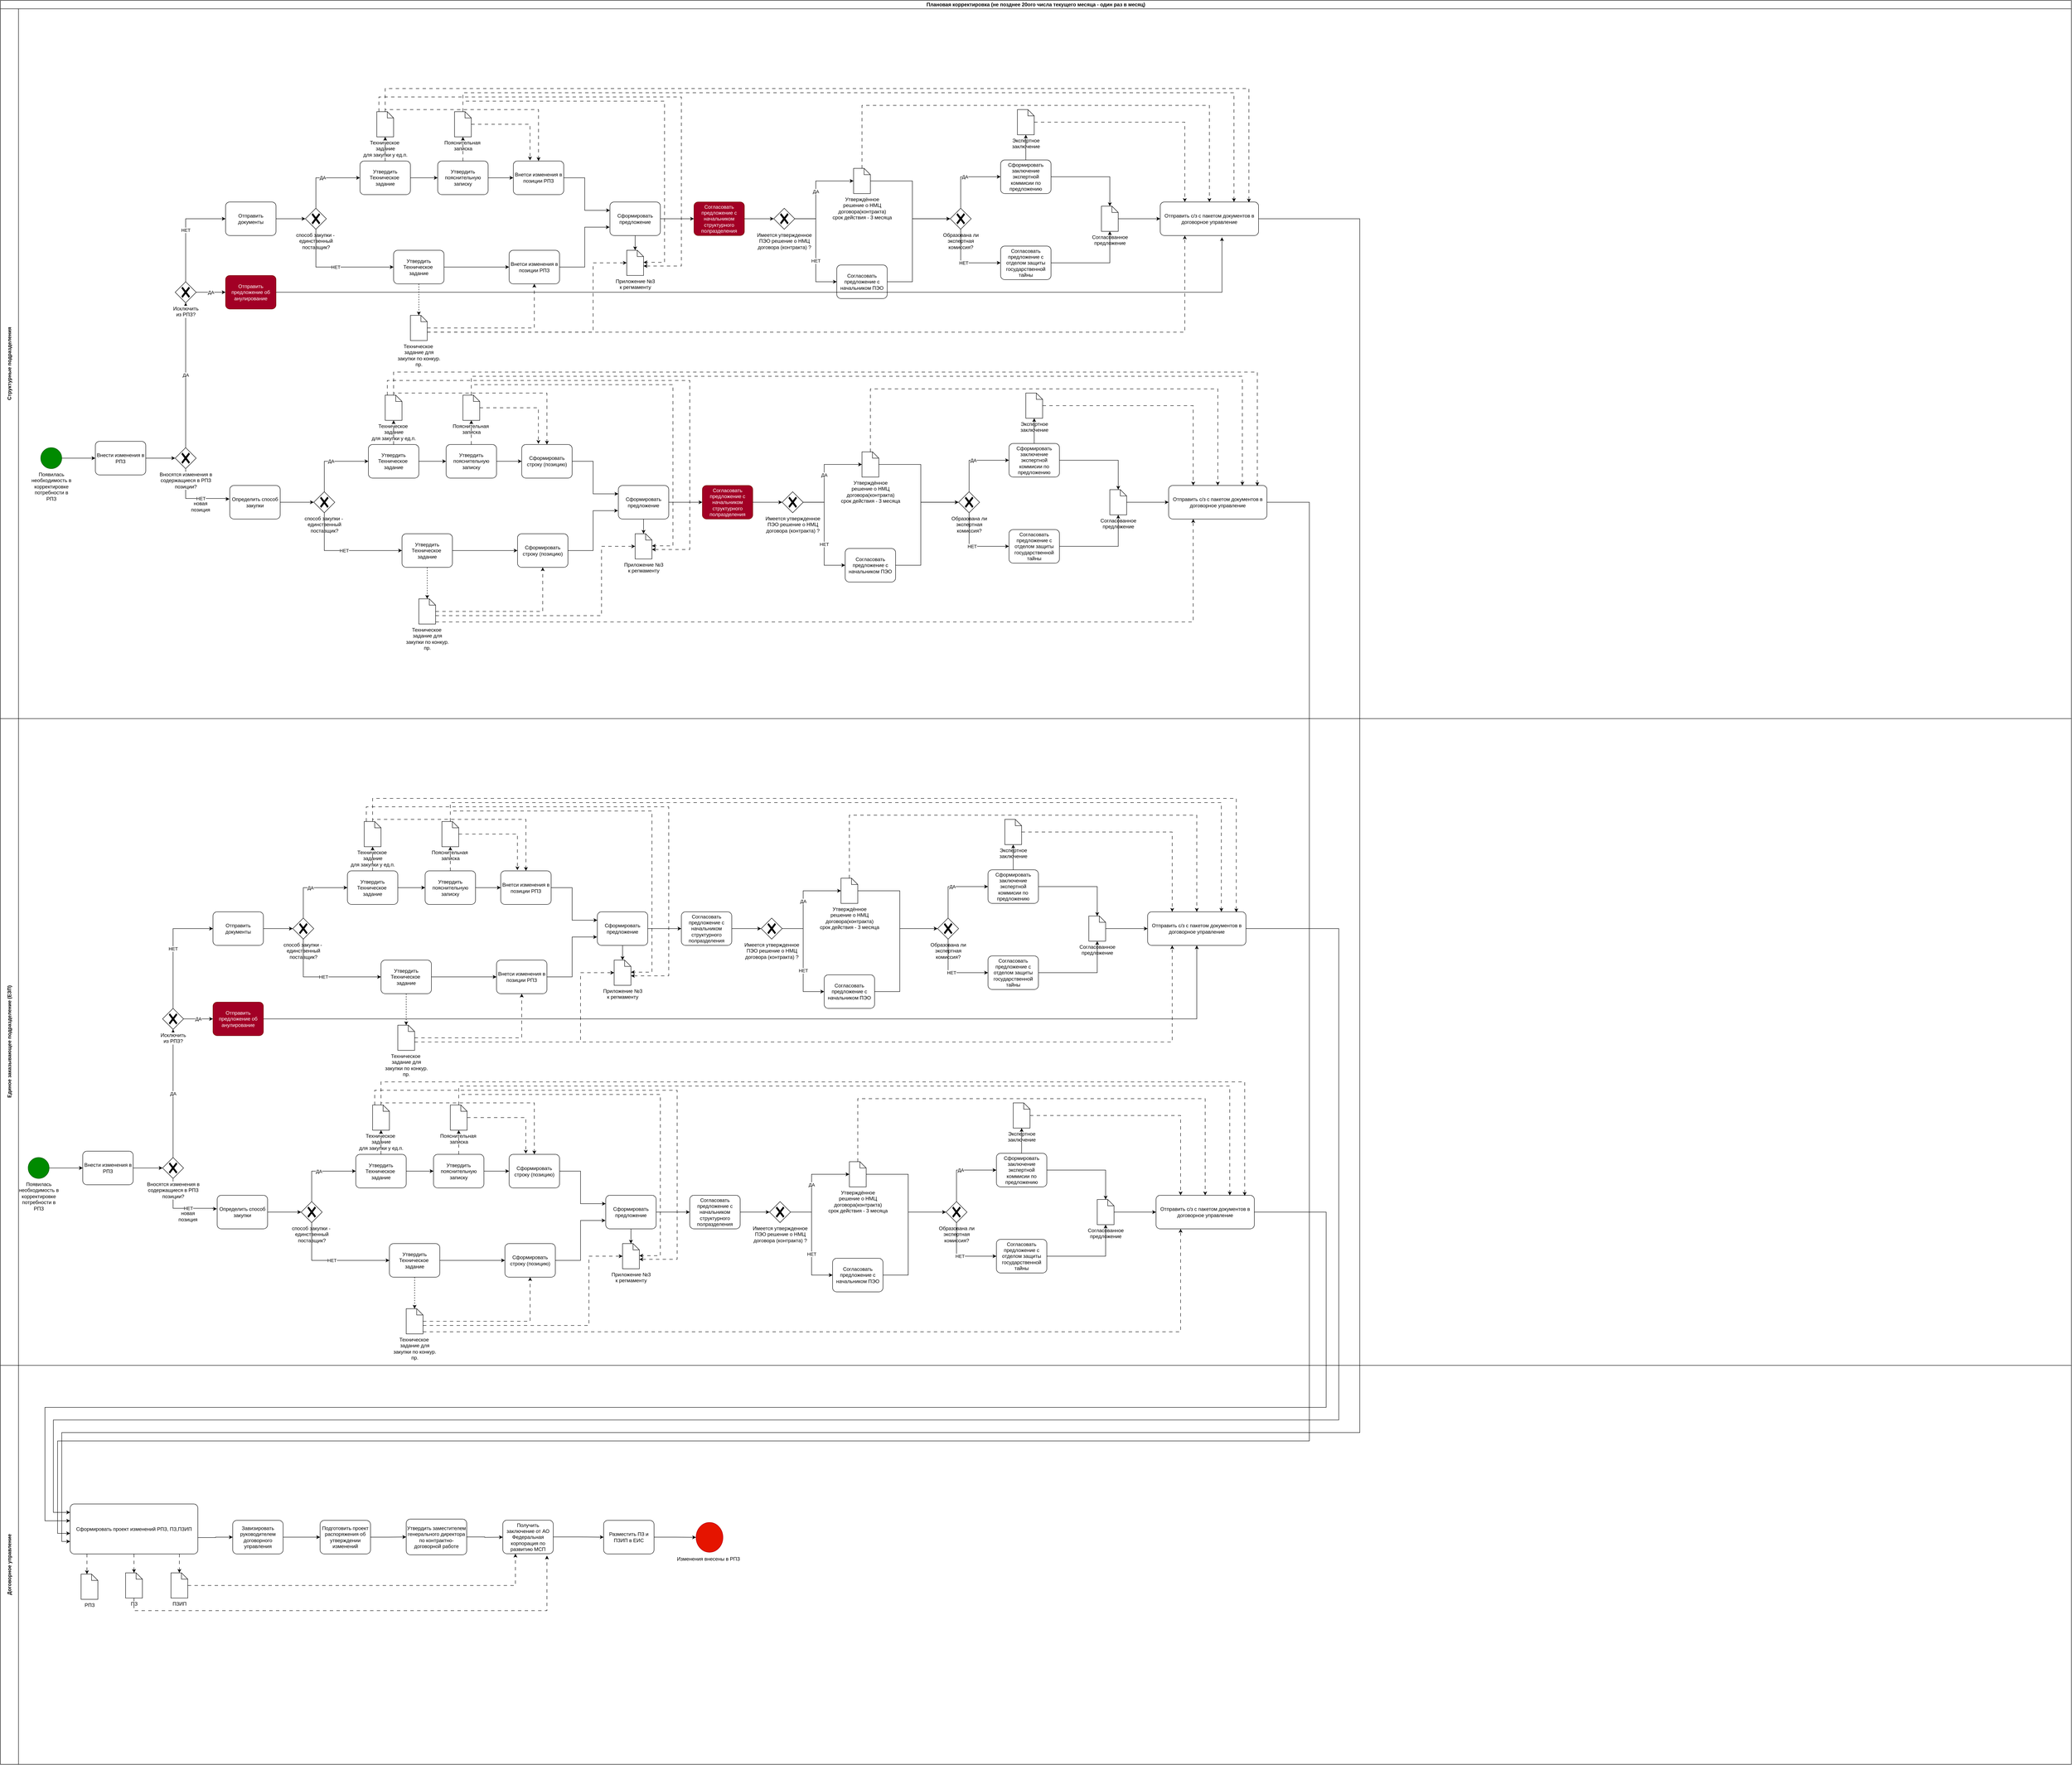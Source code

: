 <mxfile version="21.2.1" type="device">
  <diagram name="Page-1" id="2a216829-ef6e-dabb-86c1-c78162f3ba2b">
    <mxGraphModel dx="2026" dy="1183" grid="1" gridSize="10" guides="1" tooltips="1" connect="1" arrows="1" fold="1" page="1" pageScale="1" pageWidth="1654" pageHeight="1169" background="none" math="0" shadow="0">
      <root>
        <mxCell id="0" />
        <mxCell id="1" parent="0" />
        <mxCell id="qIGdpLOA18paO1MWexL8-1" value="Плановая корректировка (не позднее 20ого числа текущего месяца - один раз в месяц)" style="swimlane;html=1;childLayout=stackLayout;resizeParent=1;resizeParentMax=0;horizontal=1;startSize=20;horizontalStack=0;whiteSpace=wrap;" parent="1" vertex="1">
          <mxGeometry x="34" y="430" width="4930" height="4200" as="geometry" />
        </mxCell>
        <mxCell id="qIGdpLOA18paO1MWexL8-2" value="Структурные подразделения" style="swimlane;html=1;startSize=43;horizontal=0;whiteSpace=wrap;" parent="qIGdpLOA18paO1MWexL8-1" vertex="1">
          <mxGeometry y="20" width="4930" height="1690" as="geometry" />
        </mxCell>
        <mxCell id="tKiw61EYx3mgxC2zRoXI-99" style="edgeStyle=orthogonalEdgeStyle;rounded=0;orthogonalLoop=1;jettySize=auto;html=1;entryX=0.75;entryY=0;entryDx=0;entryDy=0;entryPerimeter=0;dashed=1;dashPattern=8 8;" parent="qIGdpLOA18paO1MWexL8-2" target="tKiw61EYx3mgxC2zRoXI-94" edge="1">
          <mxGeometry relative="1" as="geometry">
            <Array as="points">
              <mxPoint x="2906" y="-20" />
              <mxPoint x="4742" y="-20" />
            </Array>
            <mxPoint x="2906" y="25" as="sourcePoint" />
          </mxGeometry>
        </mxCell>
        <mxCell id="tKiw61EYx3mgxC2zRoXI-98" style="edgeStyle=orthogonalEdgeStyle;rounded=0;orthogonalLoop=1;jettySize=auto;html=1;entryX=0.902;entryY=0.014;entryDx=0;entryDy=0;entryPerimeter=0;dashed=1;dashPattern=8 8;" parent="qIGdpLOA18paO1MWexL8-2" target="tKiw61EYx3mgxC2zRoXI-94" edge="1">
          <mxGeometry relative="1" as="geometry">
            <Array as="points">
              <mxPoint x="801" y="20" />
              <mxPoint x="2857" y="20" />
            </Array>
            <mxPoint x="2721" y="25" as="sourcePoint" />
          </mxGeometry>
        </mxCell>
        <mxCell id="lQFMzv8hpKShoyM1bxv3-197" value="способ закупки -&amp;nbsp;&lt;br&gt;единственный &lt;br&gt;поставщик?" style="points=[[0.25,0.25,0],[0.5,0,0],[0.75,0.25,0],[1,0.5,0],[0.75,0.75,0],[0.5,1,0],[0.25,0.75,0],[0,0.5,0]];shape=mxgraph.bpmn.gateway2;html=1;verticalLabelPosition=bottom;labelBackgroundColor=#ffffff;verticalAlign=top;align=center;perimeter=rhombusPerimeter;outlineConnect=0;outline=none;symbol=none;gwType=exclusive;" vertex="1" parent="qIGdpLOA18paO1MWexL8-2">
          <mxGeometry x="746" y="1149.86" width="50" height="50" as="geometry" />
        </mxCell>
        <mxCell id="lQFMzv8hpKShoyM1bxv3-198" value="Утвердить пояснительную записку" style="points=[[0.25,0,0],[0.5,0,0],[0.75,0,0],[1,0.25,0],[1,0.5,0],[1,0.75,0],[0.75,1,0],[0.5,1,0],[0.25,1,0],[0,0.75,0],[0,0.5,0],[0,0.25,0]];shape=mxgraph.bpmn.task;whiteSpace=wrap;rectStyle=rounded;size=10;html=1;container=1;expand=0;collapsible=0;taskMarker=abstract;" vertex="1" parent="qIGdpLOA18paO1MWexL8-2">
          <mxGeometry x="1061" y="1037.36" width="120" height="80" as="geometry" />
        </mxCell>
        <mxCell id="lQFMzv8hpKShoyM1bxv3-199" value="Утвердить Техническое&amp;nbsp;&lt;br&gt;задание" style="points=[[0.25,0,0],[0.5,0,0],[0.75,0,0],[1,0.25,0],[1,0.5,0],[1,0.75,0],[0.75,1,0],[0.5,1,0],[0.25,1,0],[0,0.75,0],[0,0.5,0],[0,0.25,0]];shape=mxgraph.bpmn.task;whiteSpace=wrap;rectStyle=rounded;size=10;html=1;container=1;expand=0;collapsible=0;taskMarker=abstract;" vertex="1" parent="qIGdpLOA18paO1MWexL8-2">
          <mxGeometry x="956" y="1249.86" width="120" height="80" as="geometry" />
        </mxCell>
        <mxCell id="lQFMzv8hpKShoyM1bxv3-200" value="НЕТ" style="edgeStyle=orthogonalEdgeStyle;rounded=0;orthogonalLoop=1;jettySize=auto;html=1;entryX=0;entryY=0.5;entryDx=0;entryDy=0;entryPerimeter=0;" edge="1" parent="qIGdpLOA18paO1MWexL8-2" source="lQFMzv8hpKShoyM1bxv3-197" target="lQFMzv8hpKShoyM1bxv3-199">
          <mxGeometry relative="1" as="geometry">
            <Array as="points">
              <mxPoint x="771" y="1289.86" />
            </Array>
          </mxGeometry>
        </mxCell>
        <mxCell id="lQFMzv8hpKShoyM1bxv3-201" value="Пояснительная&amp;nbsp;&lt;br&gt;записка" style="shape=mxgraph.bpmn.data;labelPosition=center;verticalLabelPosition=bottom;align=center;verticalAlign=top;size=15;html=1;" vertex="1" parent="qIGdpLOA18paO1MWexL8-2">
          <mxGeometry x="1101" y="919.86" width="40" height="60" as="geometry" />
        </mxCell>
        <mxCell id="lQFMzv8hpKShoyM1bxv3-202" value="" style="edgeStyle=orthogonalEdgeStyle;rounded=0;orthogonalLoop=1;jettySize=auto;html=1;dashed=1;dashPattern=8 8;" edge="1" parent="qIGdpLOA18paO1MWexL8-2" source="lQFMzv8hpKShoyM1bxv3-198" target="lQFMzv8hpKShoyM1bxv3-201">
          <mxGeometry relative="1" as="geometry" />
        </mxCell>
        <mxCell id="lQFMzv8hpKShoyM1bxv3-203" value="Техническое&amp;nbsp;&lt;br&gt;задание для&lt;br&gt;закупки по конкур.&lt;br&gt;пр." style="shape=mxgraph.bpmn.data;labelPosition=center;verticalLabelPosition=bottom;align=center;verticalAlign=top;size=15;html=1;" vertex="1" parent="qIGdpLOA18paO1MWexL8-2">
          <mxGeometry x="996" y="1404.86" width="40" height="60" as="geometry" />
        </mxCell>
        <mxCell id="lQFMzv8hpKShoyM1bxv3-204" value="" style="edgeStyle=orthogonalEdgeStyle;rounded=0;orthogonalLoop=1;jettySize=auto;html=1;dashed=1;" edge="1" parent="qIGdpLOA18paO1MWexL8-2" source="lQFMzv8hpKShoyM1bxv3-199" target="lQFMzv8hpKShoyM1bxv3-203">
          <mxGeometry relative="1" as="geometry" />
        </mxCell>
        <mxCell id="lQFMzv8hpKShoyM1bxv3-205" style="edgeStyle=orthogonalEdgeStyle;rounded=0;orthogonalLoop=1;jettySize=auto;html=1;" edge="1" parent="qIGdpLOA18paO1MWexL8-2" source="lQFMzv8hpKShoyM1bxv3-206">
          <mxGeometry relative="1" as="geometry">
            <mxPoint x="1471" y="1154.86" as="targetPoint" />
            <Array as="points">
              <mxPoint x="1411" y="1077.86" />
              <mxPoint x="1411" y="1154.86" />
              <mxPoint x="1471" y="1154.86" />
            </Array>
          </mxGeometry>
        </mxCell>
        <mxCell id="lQFMzv8hpKShoyM1bxv3-206" value="Сформировать строку (позицию)" style="points=[[0.25,0,0],[0.5,0,0],[0.75,0,0],[1,0.25,0],[1,0.5,0],[1,0.75,0],[0.75,1,0],[0.5,1,0],[0.25,1,0],[0,0.75,0],[0,0.5,0],[0,0.25,0]];shape=mxgraph.bpmn.task;whiteSpace=wrap;rectStyle=rounded;size=10;html=1;container=1;expand=0;collapsible=0;taskMarker=abstract;" vertex="1" parent="qIGdpLOA18paO1MWexL8-2">
          <mxGeometry x="1241" y="1037.36" width="120" height="80" as="geometry" />
        </mxCell>
        <mxCell id="lQFMzv8hpKShoyM1bxv3-207" style="edgeStyle=orthogonalEdgeStyle;rounded=0;orthogonalLoop=1;jettySize=auto;html=1;entryX=0;entryY=0.5;entryDx=0;entryDy=0;entryPerimeter=0;" edge="1" parent="qIGdpLOA18paO1MWexL8-2" source="lQFMzv8hpKShoyM1bxv3-198" target="lQFMzv8hpKShoyM1bxv3-206">
          <mxGeometry relative="1" as="geometry" />
        </mxCell>
        <mxCell id="lQFMzv8hpKShoyM1bxv3-208" style="edgeStyle=orthogonalEdgeStyle;rounded=0;orthogonalLoop=1;jettySize=auto;html=1;entryX=0.331;entryY=-0.02;entryDx=0;entryDy=0;entryPerimeter=0;dashed=1;dashPattern=8 8;" edge="1" parent="qIGdpLOA18paO1MWexL8-2" source="lQFMzv8hpKShoyM1bxv3-201" target="lQFMzv8hpKShoyM1bxv3-206">
          <mxGeometry relative="1" as="geometry" />
        </mxCell>
        <mxCell id="lQFMzv8hpKShoyM1bxv3-209" value="Согласовать предложение с начальником структурного полразделения" style="points=[[0.25,0,0],[0.5,0,0],[0.75,0,0],[1,0.25,0],[1,0.5,0],[1,0.75,0],[0.75,1,0],[0.5,1,0],[0.25,1,0],[0,0.75,0],[0,0.5,0],[0,0.25,0]];shape=mxgraph.bpmn.task;whiteSpace=wrap;rectStyle=rounded;size=10;html=1;container=1;expand=0;collapsible=0;taskMarker=abstract;fillColor=#a20025;fontColor=#ffffff;strokeColor=#6F0000;" vertex="1" parent="qIGdpLOA18paO1MWexL8-2">
          <mxGeometry x="1671" y="1134.86" width="120" height="80" as="geometry" />
        </mxCell>
        <mxCell id="lQFMzv8hpKShoyM1bxv3-210" value="Имеется утвержденное &lt;br&gt;ПЭО решение о НМЦ &lt;br&gt;договора (контракта) ?" style="points=[[0.25,0.25,0],[0.5,0,0],[0.75,0.25,0],[1,0.5,0],[0.75,0.75,0],[0.5,1,0],[0.25,0.75,0],[0,0.5,0]];shape=mxgraph.bpmn.gateway2;html=1;verticalLabelPosition=bottom;labelBackgroundColor=#ffffff;verticalAlign=top;align=center;perimeter=rhombusPerimeter;outlineConnect=0;outline=none;symbol=none;gwType=exclusive;" vertex="1" parent="qIGdpLOA18paO1MWexL8-2">
          <mxGeometry x="1861" y="1149.86" width="50" height="50" as="geometry" />
        </mxCell>
        <mxCell id="lQFMzv8hpKShoyM1bxv3-211" value="" style="edgeStyle=orthogonalEdgeStyle;rounded=0;orthogonalLoop=1;jettySize=auto;html=1;" edge="1" parent="qIGdpLOA18paO1MWexL8-2" source="lQFMzv8hpKShoyM1bxv3-209" target="lQFMzv8hpKShoyM1bxv3-210">
          <mxGeometry relative="1" as="geometry" />
        </mxCell>
        <mxCell id="lQFMzv8hpKShoyM1bxv3-212" value="Согласовать предложение с начальником ПЭО" style="points=[[0.25,0,0],[0.5,0,0],[0.75,0,0],[1,0.25,0],[1,0.5,0],[1,0.75,0],[0.75,1,0],[0.5,1,0],[0.25,1,0],[0,0.75,0],[0,0.5,0],[0,0.25,0]];shape=mxgraph.bpmn.task;whiteSpace=wrap;rectStyle=rounded;size=10;html=1;container=1;expand=0;collapsible=0;taskMarker=abstract;" vertex="1" parent="qIGdpLOA18paO1MWexL8-2">
          <mxGeometry x="2011" y="1284.86" width="120" height="80" as="geometry" />
        </mxCell>
        <mxCell id="lQFMzv8hpKShoyM1bxv3-213" value="НЕТ" style="edgeStyle=orthogonalEdgeStyle;rounded=0;orthogonalLoop=1;jettySize=auto;html=1;entryX=0;entryY=0.5;entryDx=0;entryDy=0;entryPerimeter=0;" edge="1" parent="qIGdpLOA18paO1MWexL8-2" source="lQFMzv8hpKShoyM1bxv3-210" target="lQFMzv8hpKShoyM1bxv3-212">
          <mxGeometry x="0.2" relative="1" as="geometry">
            <Array as="points">
              <mxPoint x="1961" y="1174.86" />
              <mxPoint x="1961" y="1324.86" />
            </Array>
            <mxPoint as="offset" />
          </mxGeometry>
        </mxCell>
        <mxCell id="lQFMzv8hpKShoyM1bxv3-214" value="Образована ли&lt;br&gt;экспертная&lt;br&gt;комиссия?" style="points=[[0.25,0.25,0],[0.5,0,0],[0.75,0.25,0],[1,0.5,0],[0.75,0.75,0],[0.5,1,0],[0.25,0.75,0],[0,0.5,0]];shape=mxgraph.bpmn.gateway2;html=1;verticalLabelPosition=bottom;labelBackgroundColor=#ffffff;verticalAlign=top;align=center;perimeter=rhombusPerimeter;outlineConnect=0;outline=none;symbol=none;gwType=exclusive;" vertex="1" parent="qIGdpLOA18paO1MWexL8-2">
          <mxGeometry x="2281" y="1149.86" width="50" height="50" as="geometry" />
        </mxCell>
        <mxCell id="lQFMzv8hpKShoyM1bxv3-215" style="edgeStyle=orthogonalEdgeStyle;rounded=0;orthogonalLoop=1;jettySize=auto;html=1;entryX=0;entryY=0.5;entryDx=0;entryDy=0;entryPerimeter=0;" edge="1" parent="qIGdpLOA18paO1MWexL8-2" source="lQFMzv8hpKShoyM1bxv3-212" target="lQFMzv8hpKShoyM1bxv3-214">
          <mxGeometry relative="1" as="geometry">
            <mxPoint x="2226" y="1324.86" as="targetPoint" />
            <Array as="points">
              <mxPoint x="2191" y="1324.86" />
              <mxPoint x="2191" y="1174.86" />
            </Array>
          </mxGeometry>
        </mxCell>
        <mxCell id="lQFMzv8hpKShoyM1bxv3-216" value="Сформировать заключение экспертной коммисии по предложению" style="points=[[0.25,0,0],[0.5,0,0],[0.75,0,0],[1,0.25,0],[1,0.5,0],[1,0.75,0],[0.75,1,0],[0.5,1,0],[0.25,1,0],[0,0.75,0],[0,0.5,0],[0,0.25,0]];shape=mxgraph.bpmn.task;whiteSpace=wrap;rectStyle=rounded;size=10;html=1;container=1;expand=0;collapsible=0;taskMarker=abstract;" vertex="1" parent="qIGdpLOA18paO1MWexL8-2">
          <mxGeometry x="2401" y="1034.86" width="120" height="80" as="geometry" />
        </mxCell>
        <mxCell id="lQFMzv8hpKShoyM1bxv3-217" value="ДА" style="edgeStyle=orthogonalEdgeStyle;rounded=0;orthogonalLoop=1;jettySize=auto;html=1;entryX=0;entryY=0.5;entryDx=0;entryDy=0;entryPerimeter=0;" edge="1" parent="qIGdpLOA18paO1MWexL8-2" source="lQFMzv8hpKShoyM1bxv3-214" target="lQFMzv8hpKShoyM1bxv3-216">
          <mxGeometry relative="1" as="geometry">
            <Array as="points">
              <mxPoint x="2306" y="1074.86" />
            </Array>
          </mxGeometry>
        </mxCell>
        <mxCell id="lQFMzv8hpKShoyM1bxv3-218" value="Согласовать предложение с отделом защиты государственной&lt;br&gt;тайны" style="points=[[0.25,0,0],[0.5,0,0],[0.75,0,0],[1,0.25,0],[1,0.5,0],[1,0.75,0],[0.75,1,0],[0.5,1,0],[0.25,1,0],[0,0.75,0],[0,0.5,0],[0,0.25,0]];shape=mxgraph.bpmn.task;whiteSpace=wrap;rectStyle=rounded;size=10;html=1;container=1;expand=0;collapsible=0;taskMarker=abstract;" vertex="1" parent="qIGdpLOA18paO1MWexL8-2">
          <mxGeometry x="2401" y="1239.86" width="120" height="80" as="geometry" />
        </mxCell>
        <mxCell id="lQFMzv8hpKShoyM1bxv3-219" value="НЕТ" style="edgeStyle=orthogonalEdgeStyle;rounded=0;orthogonalLoop=1;jettySize=auto;html=1;entryX=0;entryY=0.5;entryDx=0;entryDy=0;entryPerimeter=0;" edge="1" parent="qIGdpLOA18paO1MWexL8-2" source="lQFMzv8hpKShoyM1bxv3-214" target="lQFMzv8hpKShoyM1bxv3-218">
          <mxGeometry relative="1" as="geometry">
            <Array as="points">
              <mxPoint x="2306" y="1279.86" />
            </Array>
          </mxGeometry>
        </mxCell>
        <mxCell id="lQFMzv8hpKShoyM1bxv3-220" style="edgeStyle=orthogonalEdgeStyle;rounded=0;orthogonalLoop=1;jettySize=auto;html=1;entryX=0;entryY=0.5;entryDx=0;entryDy=0;entryPerimeter=0;" edge="1" parent="qIGdpLOA18paO1MWexL8-2" source="lQFMzv8hpKShoyM1bxv3-221" target="lQFMzv8hpKShoyM1bxv3-214">
          <mxGeometry relative="1" as="geometry">
            <Array as="points">
              <mxPoint x="2191" y="1084.86" />
              <mxPoint x="2191" y="1174.86" />
            </Array>
          </mxGeometry>
        </mxCell>
        <mxCell id="lQFMzv8hpKShoyM1bxv3-221" value="Утверждённое&lt;br&gt;решение о НМЦ&lt;br&gt;договора(контракта)&lt;br&gt;срок действия - 3 месяца" style="shape=mxgraph.bpmn.data;labelPosition=center;verticalLabelPosition=bottom;align=center;verticalAlign=top;size=15;html=1;" vertex="1" parent="qIGdpLOA18paO1MWexL8-2">
          <mxGeometry x="2051" y="1054.86" width="40" height="60" as="geometry" />
        </mxCell>
        <mxCell id="lQFMzv8hpKShoyM1bxv3-222" value="ДА" style="edgeStyle=orthogonalEdgeStyle;rounded=0;orthogonalLoop=1;jettySize=auto;html=1;entryX=0;entryY=0.5;entryDx=0;entryDy=0;entryPerimeter=0;" edge="1" parent="qIGdpLOA18paO1MWexL8-2" source="lQFMzv8hpKShoyM1bxv3-210" target="lQFMzv8hpKShoyM1bxv3-221">
          <mxGeometry relative="1" as="geometry">
            <Array as="points">
              <mxPoint x="1961" y="1174.86" />
              <mxPoint x="1961" y="1084.86" />
            </Array>
          </mxGeometry>
        </mxCell>
        <mxCell id="lQFMzv8hpKShoyM1bxv3-223" style="edgeStyle=orthogonalEdgeStyle;rounded=0;orthogonalLoop=1;jettySize=auto;html=1;entryX=0;entryY=0.5;entryDx=0;entryDy=0;entryPerimeter=0;" edge="1" parent="qIGdpLOA18paO1MWexL8-2" source="lQFMzv8hpKShoyM1bxv3-224" target="lQFMzv8hpKShoyM1bxv3-198">
          <mxGeometry relative="1" as="geometry" />
        </mxCell>
        <mxCell id="lQFMzv8hpKShoyM1bxv3-224" value="Утвердить Техническое&amp;nbsp;&lt;br&gt;задание" style="points=[[0.25,0,0],[0.5,0,0],[0.75,0,0],[1,0.25,0],[1,0.5,0],[1,0.75,0],[0.75,1,0],[0.5,1,0],[0.25,1,0],[0,0.75,0],[0,0.5,0],[0,0.25,0]];shape=mxgraph.bpmn.task;whiteSpace=wrap;rectStyle=rounded;size=10;html=1;container=1;expand=0;collapsible=0;taskMarker=abstract;" vertex="1" parent="qIGdpLOA18paO1MWexL8-2">
          <mxGeometry x="876" y="1037.36" width="120" height="80" as="geometry" />
        </mxCell>
        <mxCell id="lQFMzv8hpKShoyM1bxv3-225" value="ДА" style="edgeStyle=orthogonalEdgeStyle;rounded=0;orthogonalLoop=1;jettySize=auto;html=1;entryX=0;entryY=0.5;entryDx=0;entryDy=0;entryPerimeter=0;" edge="1" parent="qIGdpLOA18paO1MWexL8-2" source="lQFMzv8hpKShoyM1bxv3-197" target="lQFMzv8hpKShoyM1bxv3-224">
          <mxGeometry relative="1" as="geometry">
            <Array as="points">
              <mxPoint x="771" y="1076.86" />
            </Array>
          </mxGeometry>
        </mxCell>
        <mxCell id="lQFMzv8hpKShoyM1bxv3-226" style="edgeStyle=orthogonalEdgeStyle;rounded=0;orthogonalLoop=1;jettySize=auto;html=1;entryX=0.5;entryY=0;entryDx=0;entryDy=0;entryPerimeter=0;dashed=1;dashPattern=8 8;" edge="1" parent="qIGdpLOA18paO1MWexL8-2" source="lQFMzv8hpKShoyM1bxv3-227" target="lQFMzv8hpKShoyM1bxv3-206">
          <mxGeometry relative="1" as="geometry">
            <Array as="points">
              <mxPoint x="936" y="914.86" />
              <mxPoint x="1301" y="914.86" />
            </Array>
          </mxGeometry>
        </mxCell>
        <mxCell id="lQFMzv8hpKShoyM1bxv3-227" value="Техническое&amp;nbsp;&lt;br&gt;задание&lt;br&gt;для закупки у ед.п." style="shape=mxgraph.bpmn.data;labelPosition=center;verticalLabelPosition=bottom;align=center;verticalAlign=top;size=15;html=1;" vertex="1" parent="qIGdpLOA18paO1MWexL8-2">
          <mxGeometry x="916" y="919.86" width="40" height="60" as="geometry" />
        </mxCell>
        <mxCell id="lQFMzv8hpKShoyM1bxv3-228" value="" style="edgeStyle=orthogonalEdgeStyle;rounded=0;orthogonalLoop=1;jettySize=auto;html=1;dashed=1;dashPattern=8 8;" edge="1" parent="qIGdpLOA18paO1MWexL8-2" source="lQFMzv8hpKShoyM1bxv3-224" target="lQFMzv8hpKShoyM1bxv3-227">
          <mxGeometry relative="1" as="geometry" />
        </mxCell>
        <mxCell id="lQFMzv8hpKShoyM1bxv3-229" value="Сформировать строку (позицию)" style="points=[[0.25,0,0],[0.5,0,0],[0.75,0,0],[1,0.25,0],[1,0.5,0],[1,0.75,0],[0.75,1,0],[0.5,1,0],[0.25,1,0],[0,0.75,0],[0,0.5,0],[0,0.25,0]];shape=mxgraph.bpmn.task;whiteSpace=wrap;rectStyle=rounded;size=10;html=1;container=1;expand=0;collapsible=0;taskMarker=abstract;" vertex="1" parent="qIGdpLOA18paO1MWexL8-2">
          <mxGeometry x="1231" y="1249.86" width="120" height="80" as="geometry" />
        </mxCell>
        <mxCell id="lQFMzv8hpKShoyM1bxv3-230" style="edgeStyle=orthogonalEdgeStyle;rounded=0;orthogonalLoop=1;jettySize=auto;html=1;entryX=0;entryY=0.5;entryDx=0;entryDy=0;entryPerimeter=0;" edge="1" parent="qIGdpLOA18paO1MWexL8-2" source="lQFMzv8hpKShoyM1bxv3-199" target="lQFMzv8hpKShoyM1bxv3-229">
          <mxGeometry relative="1" as="geometry" />
        </mxCell>
        <mxCell id="lQFMzv8hpKShoyM1bxv3-231" style="edgeStyle=orthogonalEdgeStyle;rounded=0;orthogonalLoop=1;jettySize=auto;html=1;entryX=0.5;entryY=1;entryDx=0;entryDy=0;entryPerimeter=0;dashed=1;dashPattern=8 8;" edge="1" parent="qIGdpLOA18paO1MWexL8-2" source="lQFMzv8hpKShoyM1bxv3-203" target="lQFMzv8hpKShoyM1bxv3-229">
          <mxGeometry relative="1" as="geometry" />
        </mxCell>
        <mxCell id="lQFMzv8hpKShoyM1bxv3-232" style="edgeStyle=orthogonalEdgeStyle;rounded=0;orthogonalLoop=1;jettySize=auto;html=1;entryX=0;entryY=0.5;entryDx=0;entryDy=0;entryPerimeter=0;" edge="1" parent="qIGdpLOA18paO1MWexL8-2" source="lQFMzv8hpKShoyM1bxv3-233" target="lQFMzv8hpKShoyM1bxv3-209">
          <mxGeometry relative="1" as="geometry" />
        </mxCell>
        <mxCell id="lQFMzv8hpKShoyM1bxv3-233" value="Сформировать предложение" style="points=[[0.25,0,0],[0.5,0,0],[0.75,0,0],[1,0.25,0],[1,0.5,0],[1,0.75,0],[0.75,1,0],[0.5,1,0],[0.25,1,0],[0,0.75,0],[0,0.5,0],[0,0.25,0]];shape=mxgraph.bpmn.task;whiteSpace=wrap;rectStyle=rounded;size=10;html=1;container=1;expand=0;collapsible=0;taskMarker=abstract;" vertex="1" parent="qIGdpLOA18paO1MWexL8-2">
          <mxGeometry x="1471" y="1134.86" width="120" height="80" as="geometry" />
        </mxCell>
        <mxCell id="lQFMzv8hpKShoyM1bxv3-234" style="edgeStyle=orthogonalEdgeStyle;rounded=0;orthogonalLoop=1;jettySize=auto;html=1;entryX=-0.006;entryY=0.749;entryDx=0;entryDy=0;entryPerimeter=0;" edge="1" parent="qIGdpLOA18paO1MWexL8-2" source="lQFMzv8hpKShoyM1bxv3-229" target="lQFMzv8hpKShoyM1bxv3-233">
          <mxGeometry relative="1" as="geometry">
            <Array as="points">
              <mxPoint x="1411" y="1289.86" />
              <mxPoint x="1411" y="1194.86" />
              <mxPoint x="1470" y="1194.86" />
            </Array>
          </mxGeometry>
        </mxCell>
        <mxCell id="lQFMzv8hpKShoyM1bxv3-235" value="Приложение №3&lt;br&gt;к регмаменту" style="shape=mxgraph.bpmn.data;labelPosition=center;verticalLabelPosition=bottom;align=center;verticalAlign=top;size=15;html=1;" vertex="1" parent="qIGdpLOA18paO1MWexL8-2">
          <mxGeometry x="1511" y="1249.86" width="40" height="60" as="geometry" />
        </mxCell>
        <mxCell id="lQFMzv8hpKShoyM1bxv3-236" style="edgeStyle=orthogonalEdgeStyle;rounded=0;orthogonalLoop=1;jettySize=auto;html=1;entryX=0.998;entryY=0.48;entryDx=0;entryDy=0;entryPerimeter=0;dashed=1;dashPattern=8 8;" edge="1" parent="qIGdpLOA18paO1MWexL8-2" source="lQFMzv8hpKShoyM1bxv3-201" target="lQFMzv8hpKShoyM1bxv3-235">
          <mxGeometry relative="1" as="geometry">
            <Array as="points">
              <mxPoint x="1121" y="894.86" />
              <mxPoint x="1601" y="894.86" />
              <mxPoint x="1601" y="1278.86" />
            </Array>
          </mxGeometry>
        </mxCell>
        <mxCell id="lQFMzv8hpKShoyM1bxv3-237" style="edgeStyle=orthogonalEdgeStyle;rounded=0;orthogonalLoop=1;jettySize=auto;html=1;entryX=0;entryY=0.5;entryDx=0;entryDy=0;entryPerimeter=0;dashed=1;dashPattern=8 8;" edge="1" parent="qIGdpLOA18paO1MWexL8-2" source="lQFMzv8hpKShoyM1bxv3-203" target="lQFMzv8hpKShoyM1bxv3-235">
          <mxGeometry relative="1" as="geometry">
            <Array as="points">
              <mxPoint x="1431" y="1444.86" />
              <mxPoint x="1431" y="1279.86" />
            </Array>
          </mxGeometry>
        </mxCell>
        <mxCell id="lQFMzv8hpKShoyM1bxv3-238" style="edgeStyle=orthogonalEdgeStyle;rounded=0;orthogonalLoop=1;jettySize=auto;html=1;entryX=0;entryY=0;entryDx=40;entryDy=37.5;entryPerimeter=0;dashed=1;dashPattern=8 8;" edge="1" parent="qIGdpLOA18paO1MWexL8-2" source="lQFMzv8hpKShoyM1bxv3-227" target="lQFMzv8hpKShoyM1bxv3-235">
          <mxGeometry relative="1" as="geometry">
            <Array as="points">
              <mxPoint x="921" y="884.86" />
              <mxPoint x="1641" y="884.86" />
              <mxPoint x="1641" y="1286.86" />
            </Array>
          </mxGeometry>
        </mxCell>
        <mxCell id="lQFMzv8hpKShoyM1bxv3-239" value="" style="edgeStyle=orthogonalEdgeStyle;rounded=0;orthogonalLoop=1;jettySize=auto;html=1;" edge="1" parent="qIGdpLOA18paO1MWexL8-2" source="lQFMzv8hpKShoyM1bxv3-233" target="lQFMzv8hpKShoyM1bxv3-235">
          <mxGeometry relative="1" as="geometry" />
        </mxCell>
        <mxCell id="lQFMzv8hpKShoyM1bxv3-240" value="Согласованное&lt;br&gt;предложение" style="shape=mxgraph.bpmn.data;labelPosition=center;verticalLabelPosition=bottom;align=center;verticalAlign=top;size=15;html=1;" vertex="1" parent="qIGdpLOA18paO1MWexL8-2">
          <mxGeometry x="2641" y="1144.86" width="40" height="60" as="geometry" />
        </mxCell>
        <mxCell id="lQFMzv8hpKShoyM1bxv3-241" style="edgeStyle=orthogonalEdgeStyle;rounded=0;orthogonalLoop=1;jettySize=auto;html=1;entryX=0.5;entryY=0;entryDx=0;entryDy=0;entryPerimeter=0;" edge="1" parent="qIGdpLOA18paO1MWexL8-2" source="lQFMzv8hpKShoyM1bxv3-216" target="lQFMzv8hpKShoyM1bxv3-240">
          <mxGeometry relative="1" as="geometry" />
        </mxCell>
        <mxCell id="lQFMzv8hpKShoyM1bxv3-242" style="edgeStyle=orthogonalEdgeStyle;rounded=0;orthogonalLoop=1;jettySize=auto;html=1;entryX=0.5;entryY=1;entryDx=0;entryDy=0;entryPerimeter=0;" edge="1" parent="qIGdpLOA18paO1MWexL8-2" source="lQFMzv8hpKShoyM1bxv3-218" target="lQFMzv8hpKShoyM1bxv3-240">
          <mxGeometry relative="1" as="geometry" />
        </mxCell>
        <mxCell id="lQFMzv8hpKShoyM1bxv3-243" value="Отправить с/з с пакетом документов в договорное управление" style="points=[[0.25,0,0],[0.5,0,0],[0.75,0,0],[1,0.25,0],[1,0.5,0],[1,0.75,0],[0.75,1,0],[0.5,1,0],[0.25,1,0],[0,0.75,0],[0,0.5,0],[0,0.25,0]];shape=mxgraph.bpmn.task;whiteSpace=wrap;rectStyle=rounded;size=10;html=1;container=1;expand=0;collapsible=0;taskMarker=abstract;" vertex="1" parent="qIGdpLOA18paO1MWexL8-2">
          <mxGeometry x="2781" y="1134.86" width="234" height="80" as="geometry" />
        </mxCell>
        <mxCell id="lQFMzv8hpKShoyM1bxv3-244" style="edgeStyle=orthogonalEdgeStyle;rounded=0;orthogonalLoop=1;jettySize=auto;html=1;entryX=0.75;entryY=0;entryDx=0;entryDy=0;entryPerimeter=0;dashed=1;dashPattern=8 8;" edge="1" parent="qIGdpLOA18paO1MWexL8-2" source="lQFMzv8hpKShoyM1bxv3-201" target="lQFMzv8hpKShoyM1bxv3-243">
          <mxGeometry relative="1" as="geometry">
            <Array as="points">
              <mxPoint x="1121" y="874.86" />
              <mxPoint x="2957" y="874.86" />
            </Array>
          </mxGeometry>
        </mxCell>
        <mxCell id="lQFMzv8hpKShoyM1bxv3-245" style="edgeStyle=orthogonalEdgeStyle;rounded=0;orthogonalLoop=1;jettySize=auto;html=1;entryX=0.25;entryY=1;entryDx=0;entryDy=0;entryPerimeter=0;dashed=1;dashPattern=8 8;" edge="1" parent="qIGdpLOA18paO1MWexL8-2" source="lQFMzv8hpKShoyM1bxv3-203" target="lQFMzv8hpKShoyM1bxv3-243">
          <mxGeometry relative="1" as="geometry">
            <Array as="points">
              <mxPoint x="2840" y="1459.86" />
            </Array>
          </mxGeometry>
        </mxCell>
        <mxCell id="lQFMzv8hpKShoyM1bxv3-246" style="edgeStyle=orthogonalEdgeStyle;rounded=0;orthogonalLoop=1;jettySize=auto;html=1;entryX=0.5;entryY=0;entryDx=0;entryDy=0;entryPerimeter=0;dashed=1;dashPattern=8 8;" edge="1" parent="qIGdpLOA18paO1MWexL8-2" source="lQFMzv8hpKShoyM1bxv3-221" target="lQFMzv8hpKShoyM1bxv3-243">
          <mxGeometry relative="1" as="geometry">
            <Array as="points">
              <mxPoint x="2071" y="904.86" />
              <mxPoint x="2898" y="904.86" />
            </Array>
          </mxGeometry>
        </mxCell>
        <mxCell id="lQFMzv8hpKShoyM1bxv3-247" style="edgeStyle=orthogonalEdgeStyle;rounded=0;orthogonalLoop=1;jettySize=auto;html=1;entryX=0.902;entryY=0.014;entryDx=0;entryDy=0;entryPerimeter=0;dashed=1;dashPattern=8 8;" edge="1" parent="qIGdpLOA18paO1MWexL8-2" source="lQFMzv8hpKShoyM1bxv3-227" target="lQFMzv8hpKShoyM1bxv3-243">
          <mxGeometry relative="1" as="geometry">
            <Array as="points">
              <mxPoint x="936" y="864.86" />
              <mxPoint x="2992" y="864.86" />
            </Array>
          </mxGeometry>
        </mxCell>
        <mxCell id="lQFMzv8hpKShoyM1bxv3-248" style="edgeStyle=orthogonalEdgeStyle;rounded=0;orthogonalLoop=1;jettySize=auto;html=1;entryX=0;entryY=0.5;entryDx=0;entryDy=0;entryPerimeter=0;" edge="1" parent="qIGdpLOA18paO1MWexL8-2" source="lQFMzv8hpKShoyM1bxv3-240" target="lQFMzv8hpKShoyM1bxv3-243">
          <mxGeometry relative="1" as="geometry" />
        </mxCell>
        <mxCell id="lQFMzv8hpKShoyM1bxv3-249" style="edgeStyle=orthogonalEdgeStyle;rounded=0;orthogonalLoop=1;jettySize=auto;html=1;entryX=0.25;entryY=0;entryDx=0;entryDy=0;entryPerimeter=0;dashed=1;dashPattern=8 8;" edge="1" parent="qIGdpLOA18paO1MWexL8-2" source="lQFMzv8hpKShoyM1bxv3-250" target="lQFMzv8hpKShoyM1bxv3-243">
          <mxGeometry relative="1" as="geometry" />
        </mxCell>
        <mxCell id="lQFMzv8hpKShoyM1bxv3-250" value="Экспертное&lt;br&gt;заключение" style="shape=mxgraph.bpmn.data;labelPosition=center;verticalLabelPosition=bottom;align=center;verticalAlign=top;size=15;html=1;" vertex="1" parent="qIGdpLOA18paO1MWexL8-2">
          <mxGeometry x="2441" y="914.86" width="40" height="60" as="geometry" />
        </mxCell>
        <mxCell id="lQFMzv8hpKShoyM1bxv3-251" value="" style="edgeStyle=orthogonalEdgeStyle;rounded=0;orthogonalLoop=1;jettySize=auto;html=1;" edge="1" parent="qIGdpLOA18paO1MWexL8-2" source="lQFMzv8hpKShoyM1bxv3-216" target="lQFMzv8hpKShoyM1bxv3-250">
          <mxGeometry relative="1" as="geometry" />
        </mxCell>
        <mxCell id="lQFMzv8hpKShoyM1bxv3-253" value="&lt;font color=&quot;#000000&quot;&gt;Появилась&lt;br&gt;необходимость в&lt;br&gt;корректировке&lt;br&gt;потребности в&lt;br&gt;РПЗ&lt;br&gt;&lt;/font&gt;потре" style="points=[[0.145,0.145,0],[0.5,0,0],[0.855,0.145,0],[1,0.5,0],[0.855,0.855,0],[0.5,1,0],[0.145,0.855,0],[0,0.5,0]];shape=mxgraph.bpmn.event;html=1;verticalLabelPosition=bottom;labelBackgroundColor=#ffffff;verticalAlign=top;align=center;perimeter=ellipsePerimeter;outlineConnect=0;aspect=fixed;outline=standard;symbol=general;fillColor=#008a00;strokeColor=#005700;fontColor=#ffffff;" vertex="1" parent="qIGdpLOA18paO1MWexL8-2">
          <mxGeometry x="96" y="1044.86" width="50" height="50" as="geometry" />
        </mxCell>
        <mxCell id="lQFMzv8hpKShoyM1bxv3-255" value="Внести изменения в РПЗ" style="points=[[0.25,0,0],[0.5,0,0],[0.75,0,0],[1,0.25,0],[1,0.5,0],[1,0.75,0],[0.75,1,0],[0.5,1,0],[0.25,1,0],[0,0.75,0],[0,0.5,0],[0,0.25,0]];shape=mxgraph.bpmn.task;whiteSpace=wrap;rectStyle=rounded;size=10;html=1;container=1;expand=0;collapsible=0;taskMarker=abstract;" vertex="1" parent="qIGdpLOA18paO1MWexL8-2">
          <mxGeometry x="226" y="1029.86" width="120" height="80" as="geometry" />
        </mxCell>
        <mxCell id="lQFMzv8hpKShoyM1bxv3-252" style="edgeStyle=orthogonalEdgeStyle;rounded=0;orthogonalLoop=1;jettySize=auto;html=1;entryX=0;entryY=0.5;entryDx=0;entryDy=0;entryPerimeter=0;" edge="1" parent="qIGdpLOA18paO1MWexL8-2" source="lQFMzv8hpKShoyM1bxv3-253" target="lQFMzv8hpKShoyM1bxv3-255">
          <mxGeometry relative="1" as="geometry" />
        </mxCell>
        <mxCell id="lQFMzv8hpKShoyM1bxv3-257" value="НЕТ" style="edgeStyle=orthogonalEdgeStyle;rounded=0;orthogonalLoop=1;jettySize=auto;html=1;entryX=-0.006;entryY=0.39;entryDx=0;entryDy=0;entryPerimeter=0;" edge="1" parent="qIGdpLOA18paO1MWexL8-2">
          <mxGeometry x="0.2" relative="1" as="geometry">
            <mxPoint x="441" y="1095.86" as="sourcePoint" />
            <mxPoint x="545.28" y="1167.06" as="targetPoint" />
            <Array as="points">
              <mxPoint x="441" y="1165.86" />
              <mxPoint x="536" y="1165.86" />
              <mxPoint x="536" y="1166.86" />
            </Array>
            <mxPoint as="offset" />
          </mxGeometry>
        </mxCell>
        <mxCell id="lQFMzv8hpKShoyM1bxv3-354" value="ДА" style="edgeStyle=orthogonalEdgeStyle;rounded=0;orthogonalLoop=1;jettySize=auto;html=1;" edge="1" parent="qIGdpLOA18paO1MWexL8-2" source="lQFMzv8hpKShoyM1bxv3-258" target="lQFMzv8hpKShoyM1bxv3-352">
          <mxGeometry relative="1" as="geometry" />
        </mxCell>
        <mxCell id="lQFMzv8hpKShoyM1bxv3-258" value="Вносятся изменения в&lt;br&gt;содержащиеся в РПЗ&lt;br&gt;позиции?" style="points=[[0.25,0.25,0],[0.5,0,0],[0.75,0.25,0],[1,0.5,0],[0.75,0.75,0],[0.5,1,0],[0.25,0.75,0],[0,0.5,0]];shape=mxgraph.bpmn.gateway2;html=1;verticalLabelPosition=bottom;labelBackgroundColor=#ffffff;verticalAlign=top;align=center;perimeter=rhombusPerimeter;outlineConnect=0;outline=none;symbol=none;gwType=exclusive;" vertex="1" parent="qIGdpLOA18paO1MWexL8-2">
          <mxGeometry x="416" y="1044.86" width="50" height="50" as="geometry" />
        </mxCell>
        <mxCell id="lQFMzv8hpKShoyM1bxv3-254" style="edgeStyle=orthogonalEdgeStyle;rounded=0;orthogonalLoop=1;jettySize=auto;html=1;entryX=0;entryY=0.5;entryDx=0;entryDy=0;entryPerimeter=0;" edge="1" parent="qIGdpLOA18paO1MWexL8-2" source="lQFMzv8hpKShoyM1bxv3-255" target="lQFMzv8hpKShoyM1bxv3-258">
          <mxGeometry relative="1" as="geometry" />
        </mxCell>
        <mxCell id="lQFMzv8hpKShoyM1bxv3-260" value="Отправить документы" style="points=[[0.25,0,0],[0.5,0,0],[0.75,0,0],[1,0.25,0],[1,0.5,0],[1,0.75,0],[0.75,1,0],[0.5,1,0],[0.25,1,0],[0,0.75,0],[0,0.5,0],[0,0.25,0]];shape=mxgraph.bpmn.task;whiteSpace=wrap;rectStyle=rounded;size=10;html=1;container=1;expand=0;collapsible=0;taskMarker=abstract;" vertex="1" parent="qIGdpLOA18paO1MWexL8-2">
          <mxGeometry x="536" y="459.86" width="120" height="80" as="geometry" />
        </mxCell>
        <mxCell id="lQFMzv8hpKShoyM1bxv3-261" style="edgeStyle=orthogonalEdgeStyle;rounded=0;orthogonalLoop=1;jettySize=auto;html=1;entryX=0;entryY=0.5;entryDx=0;entryDy=0;entryPerimeter=0;" edge="1" parent="qIGdpLOA18paO1MWexL8-2" source="lQFMzv8hpKShoyM1bxv3-262" target="lQFMzv8hpKShoyM1bxv3-197">
          <mxGeometry relative="1" as="geometry" />
        </mxCell>
        <mxCell id="lQFMzv8hpKShoyM1bxv3-262" value="Определить способ закупки" style="points=[[0.25,0,0],[0.5,0,0],[0.75,0,0],[1,0.25,0],[1,0.5,0],[1,0.75,0],[0.75,1,0],[0.5,1,0],[0.25,1,0],[0,0.75,0],[0,0.5,0],[0,0.25,0]];shape=mxgraph.bpmn.task;whiteSpace=wrap;rectStyle=rounded;size=10;html=1;container=1;expand=0;collapsible=0;taskMarker=abstract;" vertex="1" parent="qIGdpLOA18paO1MWexL8-2">
          <mxGeometry x="546" y="1134.86" width="120" height="80" as="geometry" />
        </mxCell>
        <mxCell id="lQFMzv8hpKShoyM1bxv3-263" value="новая&lt;br&gt;позиция" style="text;html=1;align=center;verticalAlign=middle;resizable=0;points=[];autosize=1;strokeColor=none;fillColor=none;" vertex="1" parent="qIGdpLOA18paO1MWexL8-2">
          <mxGeometry x="441" y="1164.86" width="70" height="40" as="geometry" />
        </mxCell>
        <mxCell id="lQFMzv8hpKShoyM1bxv3-264" value="способ закупки -&amp;nbsp;&lt;br&gt;единственный &lt;br&gt;поставщик?" style="points=[[0.25,0.25,0],[0.5,0,0],[0.75,0.25,0],[1,0.5,0],[0.75,0.75,0],[0.5,1,0],[0.25,0.75,0],[0,0.5,0]];shape=mxgraph.bpmn.gateway2;html=1;verticalLabelPosition=bottom;labelBackgroundColor=#ffffff;verticalAlign=top;align=center;perimeter=rhombusPerimeter;outlineConnect=0;outline=none;symbol=none;gwType=exclusive;" vertex="1" parent="qIGdpLOA18paO1MWexL8-2">
          <mxGeometry x="726" y="474.86" width="50" height="50" as="geometry" />
        </mxCell>
        <mxCell id="lQFMzv8hpKShoyM1bxv3-259" style="edgeStyle=orthogonalEdgeStyle;rounded=0;orthogonalLoop=1;jettySize=auto;html=1;entryX=0;entryY=0.5;entryDx=0;entryDy=0;entryPerimeter=0;" edge="1" parent="qIGdpLOA18paO1MWexL8-2" source="lQFMzv8hpKShoyM1bxv3-260" target="lQFMzv8hpKShoyM1bxv3-264">
          <mxGeometry relative="1" as="geometry" />
        </mxCell>
        <mxCell id="lQFMzv8hpKShoyM1bxv3-265" value="Утвердить пояснительную записку" style="points=[[0.25,0,0],[0.5,0,0],[0.75,0,0],[1,0.25,0],[1,0.5,0],[1,0.75,0],[0.75,1,0],[0.5,1,0],[0.25,1,0],[0,0.75,0],[0,0.5,0],[0,0.25,0]];shape=mxgraph.bpmn.task;whiteSpace=wrap;rectStyle=rounded;size=10;html=1;container=1;expand=0;collapsible=0;taskMarker=abstract;" vertex="1" parent="qIGdpLOA18paO1MWexL8-2">
          <mxGeometry x="1041" y="362.36" width="120" height="80" as="geometry" />
        </mxCell>
        <mxCell id="lQFMzv8hpKShoyM1bxv3-266" value="Утвердить Техническое&amp;nbsp;&lt;br&gt;задание" style="points=[[0.25,0,0],[0.5,0,0],[0.75,0,0],[1,0.25,0],[1,0.5,0],[1,0.75,0],[0.75,1,0],[0.5,1,0],[0.25,1,0],[0,0.75,0],[0,0.5,0],[0,0.25,0]];shape=mxgraph.bpmn.task;whiteSpace=wrap;rectStyle=rounded;size=10;html=1;container=1;expand=0;collapsible=0;taskMarker=abstract;" vertex="1" parent="qIGdpLOA18paO1MWexL8-2">
          <mxGeometry x="936" y="574.86" width="120" height="80" as="geometry" />
        </mxCell>
        <mxCell id="lQFMzv8hpKShoyM1bxv3-267" value="НЕТ" style="edgeStyle=orthogonalEdgeStyle;rounded=0;orthogonalLoop=1;jettySize=auto;html=1;entryX=0;entryY=0.5;entryDx=0;entryDy=0;entryPerimeter=0;" edge="1" parent="qIGdpLOA18paO1MWexL8-2" source="lQFMzv8hpKShoyM1bxv3-264" target="lQFMzv8hpKShoyM1bxv3-266">
          <mxGeometry relative="1" as="geometry">
            <Array as="points">
              <mxPoint x="751" y="614.86" />
            </Array>
          </mxGeometry>
        </mxCell>
        <mxCell id="lQFMzv8hpKShoyM1bxv3-268" value="Пояснительная&amp;nbsp;&lt;br&gt;записка" style="shape=mxgraph.bpmn.data;labelPosition=center;verticalLabelPosition=bottom;align=center;verticalAlign=top;size=15;html=1;" vertex="1" parent="qIGdpLOA18paO1MWexL8-2">
          <mxGeometry x="1081" y="244.86" width="40" height="60" as="geometry" />
        </mxCell>
        <mxCell id="lQFMzv8hpKShoyM1bxv3-269" value="" style="edgeStyle=orthogonalEdgeStyle;rounded=0;orthogonalLoop=1;jettySize=auto;html=1;dashed=1;dashPattern=8 8;" edge="1" parent="qIGdpLOA18paO1MWexL8-2" source="lQFMzv8hpKShoyM1bxv3-265" target="lQFMzv8hpKShoyM1bxv3-268">
          <mxGeometry relative="1" as="geometry" />
        </mxCell>
        <mxCell id="lQFMzv8hpKShoyM1bxv3-270" value="Техническое&amp;nbsp;&lt;br&gt;задание для&lt;br&gt;закупки по конкур.&lt;br&gt;пр." style="shape=mxgraph.bpmn.data;labelPosition=center;verticalLabelPosition=bottom;align=center;verticalAlign=top;size=15;html=1;" vertex="1" parent="qIGdpLOA18paO1MWexL8-2">
          <mxGeometry x="976" y="729.86" width="40" height="60" as="geometry" />
        </mxCell>
        <mxCell id="lQFMzv8hpKShoyM1bxv3-271" value="" style="edgeStyle=orthogonalEdgeStyle;rounded=0;orthogonalLoop=1;jettySize=auto;html=1;dashed=1;" edge="1" parent="qIGdpLOA18paO1MWexL8-2" source="lQFMzv8hpKShoyM1bxv3-266" target="lQFMzv8hpKShoyM1bxv3-270">
          <mxGeometry relative="1" as="geometry" />
        </mxCell>
        <mxCell id="lQFMzv8hpKShoyM1bxv3-272" style="edgeStyle=orthogonalEdgeStyle;rounded=0;orthogonalLoop=1;jettySize=auto;html=1;" edge="1" parent="qIGdpLOA18paO1MWexL8-2" source="lQFMzv8hpKShoyM1bxv3-273">
          <mxGeometry relative="1" as="geometry">
            <mxPoint x="1451" y="479.86" as="targetPoint" />
            <Array as="points">
              <mxPoint x="1391" y="402.86" />
              <mxPoint x="1391" y="479.86" />
              <mxPoint x="1451" y="479.86" />
            </Array>
          </mxGeometry>
        </mxCell>
        <mxCell id="lQFMzv8hpKShoyM1bxv3-273" value="Внетси изменения в позиции РПЗ" style="points=[[0.25,0,0],[0.5,0,0],[0.75,0,0],[1,0.25,0],[1,0.5,0],[1,0.75,0],[0.75,1,0],[0.5,1,0],[0.25,1,0],[0,0.75,0],[0,0.5,0],[0,0.25,0]];shape=mxgraph.bpmn.task;whiteSpace=wrap;rectStyle=rounded;size=10;html=1;container=1;expand=0;collapsible=0;taskMarker=abstract;" vertex="1" parent="qIGdpLOA18paO1MWexL8-2">
          <mxGeometry x="1221" y="362.36" width="120" height="80" as="geometry" />
        </mxCell>
        <mxCell id="lQFMzv8hpKShoyM1bxv3-274" style="edgeStyle=orthogonalEdgeStyle;rounded=0;orthogonalLoop=1;jettySize=auto;html=1;entryX=0;entryY=0.5;entryDx=0;entryDy=0;entryPerimeter=0;" edge="1" parent="qIGdpLOA18paO1MWexL8-2" source="lQFMzv8hpKShoyM1bxv3-265" target="lQFMzv8hpKShoyM1bxv3-273">
          <mxGeometry relative="1" as="geometry" />
        </mxCell>
        <mxCell id="lQFMzv8hpKShoyM1bxv3-275" style="edgeStyle=orthogonalEdgeStyle;rounded=0;orthogonalLoop=1;jettySize=auto;html=1;entryX=0.331;entryY=-0.02;entryDx=0;entryDy=0;entryPerimeter=0;dashed=1;dashPattern=8 8;" edge="1" parent="qIGdpLOA18paO1MWexL8-2" source="lQFMzv8hpKShoyM1bxv3-268" target="lQFMzv8hpKShoyM1bxv3-273">
          <mxGeometry relative="1" as="geometry" />
        </mxCell>
        <mxCell id="lQFMzv8hpKShoyM1bxv3-276" value="Согласовать предложение с начальником структурного полразделения" style="points=[[0.25,0,0],[0.5,0,0],[0.75,0,0],[1,0.25,0],[1,0.5,0],[1,0.75,0],[0.75,1,0],[0.5,1,0],[0.25,1,0],[0,0.75,0],[0,0.5,0],[0,0.25,0]];shape=mxgraph.bpmn.task;whiteSpace=wrap;rectStyle=rounded;size=10;html=1;container=1;expand=0;collapsible=0;taskMarker=abstract;fillColor=#a20025;fontColor=#ffffff;strokeColor=#6F0000;" vertex="1" parent="qIGdpLOA18paO1MWexL8-2">
          <mxGeometry x="1651" y="459.86" width="120" height="80" as="geometry" />
        </mxCell>
        <mxCell id="lQFMzv8hpKShoyM1bxv3-277" value="Имеется утвержденное &lt;br&gt;ПЭО решение о НМЦ &lt;br&gt;договора (контракта) ?" style="points=[[0.25,0.25,0],[0.5,0,0],[0.75,0.25,0],[1,0.5,0],[0.75,0.75,0],[0.5,1,0],[0.25,0.75,0],[0,0.5,0]];shape=mxgraph.bpmn.gateway2;html=1;verticalLabelPosition=bottom;labelBackgroundColor=#ffffff;verticalAlign=top;align=center;perimeter=rhombusPerimeter;outlineConnect=0;outline=none;symbol=none;gwType=exclusive;" vertex="1" parent="qIGdpLOA18paO1MWexL8-2">
          <mxGeometry x="1841" y="474.86" width="50" height="50" as="geometry" />
        </mxCell>
        <mxCell id="lQFMzv8hpKShoyM1bxv3-278" value="" style="edgeStyle=orthogonalEdgeStyle;rounded=0;orthogonalLoop=1;jettySize=auto;html=1;" edge="1" parent="qIGdpLOA18paO1MWexL8-2" source="lQFMzv8hpKShoyM1bxv3-276" target="lQFMzv8hpKShoyM1bxv3-277">
          <mxGeometry relative="1" as="geometry" />
        </mxCell>
        <mxCell id="lQFMzv8hpKShoyM1bxv3-279" value="Согласовать предложение с начальником ПЭО" style="points=[[0.25,0,0],[0.5,0,0],[0.75,0,0],[1,0.25,0],[1,0.5,0],[1,0.75,0],[0.75,1,0],[0.5,1,0],[0.25,1,0],[0,0.75,0],[0,0.5,0],[0,0.25,0]];shape=mxgraph.bpmn.task;whiteSpace=wrap;rectStyle=rounded;size=10;html=1;container=1;expand=0;collapsible=0;taskMarker=abstract;" vertex="1" parent="qIGdpLOA18paO1MWexL8-2">
          <mxGeometry x="1991" y="609.86" width="120" height="80" as="geometry" />
        </mxCell>
        <mxCell id="lQFMzv8hpKShoyM1bxv3-280" value="НЕТ" style="edgeStyle=orthogonalEdgeStyle;rounded=0;orthogonalLoop=1;jettySize=auto;html=1;entryX=0;entryY=0.5;entryDx=0;entryDy=0;entryPerimeter=0;" edge="1" parent="qIGdpLOA18paO1MWexL8-2" source="lQFMzv8hpKShoyM1bxv3-277" target="lQFMzv8hpKShoyM1bxv3-279">
          <mxGeometry x="0.2" relative="1" as="geometry">
            <Array as="points">
              <mxPoint x="1941" y="499.86" />
              <mxPoint x="1941" y="649.86" />
            </Array>
            <mxPoint as="offset" />
          </mxGeometry>
        </mxCell>
        <mxCell id="lQFMzv8hpKShoyM1bxv3-281" value="Образована ли&lt;br&gt;экспертная&lt;br&gt;комиссия?" style="points=[[0.25,0.25,0],[0.5,0,0],[0.75,0.25,0],[1,0.5,0],[0.75,0.75,0],[0.5,1,0],[0.25,0.75,0],[0,0.5,0]];shape=mxgraph.bpmn.gateway2;html=1;verticalLabelPosition=bottom;labelBackgroundColor=#ffffff;verticalAlign=top;align=center;perimeter=rhombusPerimeter;outlineConnect=0;outline=none;symbol=none;gwType=exclusive;" vertex="1" parent="qIGdpLOA18paO1MWexL8-2">
          <mxGeometry x="2261" y="474.86" width="50" height="50" as="geometry" />
        </mxCell>
        <mxCell id="lQFMzv8hpKShoyM1bxv3-282" style="edgeStyle=orthogonalEdgeStyle;rounded=0;orthogonalLoop=1;jettySize=auto;html=1;entryX=0;entryY=0.5;entryDx=0;entryDy=0;entryPerimeter=0;" edge="1" parent="qIGdpLOA18paO1MWexL8-2" source="lQFMzv8hpKShoyM1bxv3-279" target="lQFMzv8hpKShoyM1bxv3-281">
          <mxGeometry relative="1" as="geometry">
            <mxPoint x="2206" y="649.86" as="targetPoint" />
            <Array as="points">
              <mxPoint x="2171" y="649.86" />
              <mxPoint x="2171" y="499.86" />
            </Array>
          </mxGeometry>
        </mxCell>
        <mxCell id="lQFMzv8hpKShoyM1bxv3-283" value="Сформировать заключение экспертной коммисии по предложению" style="points=[[0.25,0,0],[0.5,0,0],[0.75,0,0],[1,0.25,0],[1,0.5,0],[1,0.75,0],[0.75,1,0],[0.5,1,0],[0.25,1,0],[0,0.75,0],[0,0.5,0],[0,0.25,0]];shape=mxgraph.bpmn.task;whiteSpace=wrap;rectStyle=rounded;size=10;html=1;container=1;expand=0;collapsible=0;taskMarker=abstract;" vertex="1" parent="qIGdpLOA18paO1MWexL8-2">
          <mxGeometry x="2381" y="359.86" width="120" height="80" as="geometry" />
        </mxCell>
        <mxCell id="lQFMzv8hpKShoyM1bxv3-284" value="ДА" style="edgeStyle=orthogonalEdgeStyle;rounded=0;orthogonalLoop=1;jettySize=auto;html=1;entryX=0;entryY=0.5;entryDx=0;entryDy=0;entryPerimeter=0;" edge="1" parent="qIGdpLOA18paO1MWexL8-2" source="lQFMzv8hpKShoyM1bxv3-281" target="lQFMzv8hpKShoyM1bxv3-283">
          <mxGeometry relative="1" as="geometry">
            <Array as="points">
              <mxPoint x="2286" y="399.86" />
            </Array>
          </mxGeometry>
        </mxCell>
        <mxCell id="lQFMzv8hpKShoyM1bxv3-285" value="Согласовать предложение с отделом защиты государственной&lt;br&gt;тайны" style="points=[[0.25,0,0],[0.5,0,0],[0.75,0,0],[1,0.25,0],[1,0.5,0],[1,0.75,0],[0.75,1,0],[0.5,1,0],[0.25,1,0],[0,0.75,0],[0,0.5,0],[0,0.25,0]];shape=mxgraph.bpmn.task;whiteSpace=wrap;rectStyle=rounded;size=10;html=1;container=1;expand=0;collapsible=0;taskMarker=abstract;" vertex="1" parent="qIGdpLOA18paO1MWexL8-2">
          <mxGeometry x="2381" y="564.86" width="120" height="80" as="geometry" />
        </mxCell>
        <mxCell id="lQFMzv8hpKShoyM1bxv3-286" value="НЕТ" style="edgeStyle=orthogonalEdgeStyle;rounded=0;orthogonalLoop=1;jettySize=auto;html=1;entryX=0;entryY=0.5;entryDx=0;entryDy=0;entryPerimeter=0;" edge="1" parent="qIGdpLOA18paO1MWexL8-2" source="lQFMzv8hpKShoyM1bxv3-281" target="lQFMzv8hpKShoyM1bxv3-285">
          <mxGeometry relative="1" as="geometry">
            <Array as="points">
              <mxPoint x="2286" y="604.86" />
            </Array>
          </mxGeometry>
        </mxCell>
        <mxCell id="lQFMzv8hpKShoyM1bxv3-287" style="edgeStyle=orthogonalEdgeStyle;rounded=0;orthogonalLoop=1;jettySize=auto;html=1;entryX=0;entryY=0.5;entryDx=0;entryDy=0;entryPerimeter=0;" edge="1" parent="qIGdpLOA18paO1MWexL8-2" source="lQFMzv8hpKShoyM1bxv3-288" target="lQFMzv8hpKShoyM1bxv3-281">
          <mxGeometry relative="1" as="geometry">
            <Array as="points">
              <mxPoint x="2171" y="409.86" />
              <mxPoint x="2171" y="499.86" />
            </Array>
          </mxGeometry>
        </mxCell>
        <mxCell id="lQFMzv8hpKShoyM1bxv3-288" value="Утверждённое&lt;br&gt;решение о НМЦ&lt;br&gt;договора(контракта)&lt;br&gt;срок действия - 3 месяца" style="shape=mxgraph.bpmn.data;labelPosition=center;verticalLabelPosition=bottom;align=center;verticalAlign=top;size=15;html=1;" vertex="1" parent="qIGdpLOA18paO1MWexL8-2">
          <mxGeometry x="2031" y="379.86" width="40" height="60" as="geometry" />
        </mxCell>
        <mxCell id="lQFMzv8hpKShoyM1bxv3-289" value="ДА" style="edgeStyle=orthogonalEdgeStyle;rounded=0;orthogonalLoop=1;jettySize=auto;html=1;entryX=0;entryY=0.5;entryDx=0;entryDy=0;entryPerimeter=0;" edge="1" parent="qIGdpLOA18paO1MWexL8-2" source="lQFMzv8hpKShoyM1bxv3-277" target="lQFMzv8hpKShoyM1bxv3-288">
          <mxGeometry relative="1" as="geometry">
            <Array as="points">
              <mxPoint x="1941" y="499.86" />
              <mxPoint x="1941" y="409.86" />
            </Array>
          </mxGeometry>
        </mxCell>
        <mxCell id="lQFMzv8hpKShoyM1bxv3-290" style="edgeStyle=orthogonalEdgeStyle;rounded=0;orthogonalLoop=1;jettySize=auto;html=1;entryX=0;entryY=0.5;entryDx=0;entryDy=0;entryPerimeter=0;" edge="1" parent="qIGdpLOA18paO1MWexL8-2" source="lQFMzv8hpKShoyM1bxv3-291" target="lQFMzv8hpKShoyM1bxv3-265">
          <mxGeometry relative="1" as="geometry" />
        </mxCell>
        <mxCell id="lQFMzv8hpKShoyM1bxv3-291" value="Утвердить Техническое&amp;nbsp;&lt;br&gt;задание" style="points=[[0.25,0,0],[0.5,0,0],[0.75,0,0],[1,0.25,0],[1,0.5,0],[1,0.75,0],[0.75,1,0],[0.5,1,0],[0.25,1,0],[0,0.75,0],[0,0.5,0],[0,0.25,0]];shape=mxgraph.bpmn.task;whiteSpace=wrap;rectStyle=rounded;size=10;html=1;container=1;expand=0;collapsible=0;taskMarker=abstract;" vertex="1" parent="qIGdpLOA18paO1MWexL8-2">
          <mxGeometry x="856" y="362.36" width="120" height="80" as="geometry" />
        </mxCell>
        <mxCell id="lQFMzv8hpKShoyM1bxv3-292" value="ДА" style="edgeStyle=orthogonalEdgeStyle;rounded=0;orthogonalLoop=1;jettySize=auto;html=1;entryX=0;entryY=0.5;entryDx=0;entryDy=0;entryPerimeter=0;" edge="1" parent="qIGdpLOA18paO1MWexL8-2" source="lQFMzv8hpKShoyM1bxv3-264" target="lQFMzv8hpKShoyM1bxv3-291">
          <mxGeometry relative="1" as="geometry">
            <Array as="points">
              <mxPoint x="751" y="401.86" />
            </Array>
          </mxGeometry>
        </mxCell>
        <mxCell id="lQFMzv8hpKShoyM1bxv3-293" style="edgeStyle=orthogonalEdgeStyle;rounded=0;orthogonalLoop=1;jettySize=auto;html=1;entryX=0.5;entryY=0;entryDx=0;entryDy=0;entryPerimeter=0;dashed=1;dashPattern=8 8;" edge="1" parent="qIGdpLOA18paO1MWexL8-2" source="lQFMzv8hpKShoyM1bxv3-294" target="lQFMzv8hpKShoyM1bxv3-273">
          <mxGeometry relative="1" as="geometry">
            <Array as="points">
              <mxPoint x="916" y="239.86" />
              <mxPoint x="1281" y="239.86" />
            </Array>
          </mxGeometry>
        </mxCell>
        <mxCell id="lQFMzv8hpKShoyM1bxv3-294" value="Техническое&amp;nbsp;&lt;br&gt;задание&lt;br&gt;для закупки у ед.п." style="shape=mxgraph.bpmn.data;labelPosition=center;verticalLabelPosition=bottom;align=center;verticalAlign=top;size=15;html=1;" vertex="1" parent="qIGdpLOA18paO1MWexL8-2">
          <mxGeometry x="896" y="244.86" width="40" height="60" as="geometry" />
        </mxCell>
        <mxCell id="lQFMzv8hpKShoyM1bxv3-295" value="" style="edgeStyle=orthogonalEdgeStyle;rounded=0;orthogonalLoop=1;jettySize=auto;html=1;dashed=1;dashPattern=8 8;" edge="1" parent="qIGdpLOA18paO1MWexL8-2" source="lQFMzv8hpKShoyM1bxv3-291" target="lQFMzv8hpKShoyM1bxv3-294">
          <mxGeometry relative="1" as="geometry" />
        </mxCell>
        <mxCell id="lQFMzv8hpKShoyM1bxv3-296" value="Внетси изменения в позиции РПЗ" style="points=[[0.25,0,0],[0.5,0,0],[0.75,0,0],[1,0.25,0],[1,0.5,0],[1,0.75,0],[0.75,1,0],[0.5,1,0],[0.25,1,0],[0,0.75,0],[0,0.5,0],[0,0.25,0]];shape=mxgraph.bpmn.task;whiteSpace=wrap;rectStyle=rounded;size=10;html=1;container=1;expand=0;collapsible=0;taskMarker=abstract;" vertex="1" parent="qIGdpLOA18paO1MWexL8-2">
          <mxGeometry x="1211" y="574.86" width="120" height="80" as="geometry" />
        </mxCell>
        <mxCell id="lQFMzv8hpKShoyM1bxv3-297" style="edgeStyle=orthogonalEdgeStyle;rounded=0;orthogonalLoop=1;jettySize=auto;html=1;entryX=0;entryY=0.5;entryDx=0;entryDy=0;entryPerimeter=0;" edge="1" parent="qIGdpLOA18paO1MWexL8-2" source="lQFMzv8hpKShoyM1bxv3-266" target="lQFMzv8hpKShoyM1bxv3-296">
          <mxGeometry relative="1" as="geometry" />
        </mxCell>
        <mxCell id="lQFMzv8hpKShoyM1bxv3-298" style="edgeStyle=orthogonalEdgeStyle;rounded=0;orthogonalLoop=1;jettySize=auto;html=1;entryX=0.5;entryY=1;entryDx=0;entryDy=0;entryPerimeter=0;dashed=1;dashPattern=8 8;" edge="1" parent="qIGdpLOA18paO1MWexL8-2" source="lQFMzv8hpKShoyM1bxv3-270" target="lQFMzv8hpKShoyM1bxv3-296">
          <mxGeometry relative="1" as="geometry" />
        </mxCell>
        <mxCell id="lQFMzv8hpKShoyM1bxv3-299" style="edgeStyle=orthogonalEdgeStyle;rounded=0;orthogonalLoop=1;jettySize=auto;html=1;entryX=0;entryY=0.5;entryDx=0;entryDy=0;entryPerimeter=0;" edge="1" parent="qIGdpLOA18paO1MWexL8-2" source="lQFMzv8hpKShoyM1bxv3-300" target="lQFMzv8hpKShoyM1bxv3-276">
          <mxGeometry relative="1" as="geometry" />
        </mxCell>
        <mxCell id="lQFMzv8hpKShoyM1bxv3-300" value="Сформировать предложение" style="points=[[0.25,0,0],[0.5,0,0],[0.75,0,0],[1,0.25,0],[1,0.5,0],[1,0.75,0],[0.75,1,0],[0.5,1,0],[0.25,1,0],[0,0.75,0],[0,0.5,0],[0,0.25,0]];shape=mxgraph.bpmn.task;whiteSpace=wrap;rectStyle=rounded;size=10;html=1;container=1;expand=0;collapsible=0;taskMarker=abstract;" vertex="1" parent="qIGdpLOA18paO1MWexL8-2">
          <mxGeometry x="1451" y="459.86" width="120" height="80" as="geometry" />
        </mxCell>
        <mxCell id="lQFMzv8hpKShoyM1bxv3-301" style="edgeStyle=orthogonalEdgeStyle;rounded=0;orthogonalLoop=1;jettySize=auto;html=1;entryX=-0.006;entryY=0.749;entryDx=0;entryDy=0;entryPerimeter=0;" edge="1" parent="qIGdpLOA18paO1MWexL8-2" source="lQFMzv8hpKShoyM1bxv3-296" target="lQFMzv8hpKShoyM1bxv3-300">
          <mxGeometry relative="1" as="geometry">
            <Array as="points">
              <mxPoint x="1391" y="614.86" />
              <mxPoint x="1391" y="519.86" />
              <mxPoint x="1450" y="519.86" />
            </Array>
          </mxGeometry>
        </mxCell>
        <mxCell id="lQFMzv8hpKShoyM1bxv3-302" value="Приложение №3&lt;br&gt;к регмаменту" style="shape=mxgraph.bpmn.data;labelPosition=center;verticalLabelPosition=bottom;align=center;verticalAlign=top;size=15;html=1;" vertex="1" parent="qIGdpLOA18paO1MWexL8-2">
          <mxGeometry x="1491" y="574.86" width="40" height="60" as="geometry" />
        </mxCell>
        <mxCell id="lQFMzv8hpKShoyM1bxv3-303" style="edgeStyle=orthogonalEdgeStyle;rounded=0;orthogonalLoop=1;jettySize=auto;html=1;entryX=0.998;entryY=0.48;entryDx=0;entryDy=0;entryPerimeter=0;dashed=1;dashPattern=8 8;" edge="1" parent="qIGdpLOA18paO1MWexL8-2" source="lQFMzv8hpKShoyM1bxv3-268" target="lQFMzv8hpKShoyM1bxv3-302">
          <mxGeometry relative="1" as="geometry">
            <Array as="points">
              <mxPoint x="1101" y="219.86" />
              <mxPoint x="1581" y="219.86" />
              <mxPoint x="1581" y="603.86" />
            </Array>
          </mxGeometry>
        </mxCell>
        <mxCell id="lQFMzv8hpKShoyM1bxv3-304" style="edgeStyle=orthogonalEdgeStyle;rounded=0;orthogonalLoop=1;jettySize=auto;html=1;entryX=0;entryY=0.5;entryDx=0;entryDy=0;entryPerimeter=0;dashed=1;dashPattern=8 8;" edge="1" parent="qIGdpLOA18paO1MWexL8-2" source="lQFMzv8hpKShoyM1bxv3-270" target="lQFMzv8hpKShoyM1bxv3-302">
          <mxGeometry relative="1" as="geometry">
            <Array as="points">
              <mxPoint x="1411" y="769.86" />
              <mxPoint x="1411" y="604.86" />
            </Array>
          </mxGeometry>
        </mxCell>
        <mxCell id="lQFMzv8hpKShoyM1bxv3-305" style="edgeStyle=orthogonalEdgeStyle;rounded=0;orthogonalLoop=1;jettySize=auto;html=1;entryX=0;entryY=0;entryDx=40;entryDy=37.5;entryPerimeter=0;dashed=1;dashPattern=8 8;" edge="1" parent="qIGdpLOA18paO1MWexL8-2" source="lQFMzv8hpKShoyM1bxv3-294" target="lQFMzv8hpKShoyM1bxv3-302">
          <mxGeometry relative="1" as="geometry">
            <Array as="points">
              <mxPoint x="901" y="209.86" />
              <mxPoint x="1621" y="209.86" />
              <mxPoint x="1621" y="611.86" />
            </Array>
          </mxGeometry>
        </mxCell>
        <mxCell id="lQFMzv8hpKShoyM1bxv3-306" value="" style="edgeStyle=orthogonalEdgeStyle;rounded=0;orthogonalLoop=1;jettySize=auto;html=1;" edge="1" parent="qIGdpLOA18paO1MWexL8-2" source="lQFMzv8hpKShoyM1bxv3-300" target="lQFMzv8hpKShoyM1bxv3-302">
          <mxGeometry relative="1" as="geometry" />
        </mxCell>
        <mxCell id="lQFMzv8hpKShoyM1bxv3-307" value="Согласованное&lt;br&gt;предложение" style="shape=mxgraph.bpmn.data;labelPosition=center;verticalLabelPosition=bottom;align=center;verticalAlign=top;size=15;html=1;" vertex="1" parent="qIGdpLOA18paO1MWexL8-2">
          <mxGeometry x="2621" y="469.86" width="40" height="60" as="geometry" />
        </mxCell>
        <mxCell id="lQFMzv8hpKShoyM1bxv3-308" style="edgeStyle=orthogonalEdgeStyle;rounded=0;orthogonalLoop=1;jettySize=auto;html=1;entryX=0.5;entryY=0;entryDx=0;entryDy=0;entryPerimeter=0;" edge="1" parent="qIGdpLOA18paO1MWexL8-2" source="lQFMzv8hpKShoyM1bxv3-283" target="lQFMzv8hpKShoyM1bxv3-307">
          <mxGeometry relative="1" as="geometry" />
        </mxCell>
        <mxCell id="lQFMzv8hpKShoyM1bxv3-309" style="edgeStyle=orthogonalEdgeStyle;rounded=0;orthogonalLoop=1;jettySize=auto;html=1;entryX=0.5;entryY=1;entryDx=0;entryDy=0;entryPerimeter=0;" edge="1" parent="qIGdpLOA18paO1MWexL8-2" source="lQFMzv8hpKShoyM1bxv3-285" target="lQFMzv8hpKShoyM1bxv3-307">
          <mxGeometry relative="1" as="geometry" />
        </mxCell>
        <mxCell id="lQFMzv8hpKShoyM1bxv3-310" value="Отправить с/з с пакетом документов в договорное управление" style="points=[[0.25,0,0],[0.5,0,0],[0.75,0,0],[1,0.25,0],[1,0.5,0],[1,0.75,0],[0.75,1,0],[0.5,1,0],[0.25,1,0],[0,0.75,0],[0,0.5,0],[0,0.25,0]];shape=mxgraph.bpmn.task;whiteSpace=wrap;rectStyle=rounded;size=10;html=1;container=1;expand=0;collapsible=0;taskMarker=abstract;" vertex="1" parent="qIGdpLOA18paO1MWexL8-2">
          <mxGeometry x="2761" y="459.86" width="234" height="80" as="geometry" />
        </mxCell>
        <mxCell id="lQFMzv8hpKShoyM1bxv3-311" style="edgeStyle=orthogonalEdgeStyle;rounded=0;orthogonalLoop=1;jettySize=auto;html=1;entryX=0.75;entryY=0;entryDx=0;entryDy=0;entryPerimeter=0;dashed=1;dashPattern=8 8;" edge="1" parent="qIGdpLOA18paO1MWexL8-2" source="lQFMzv8hpKShoyM1bxv3-268" target="lQFMzv8hpKShoyM1bxv3-310">
          <mxGeometry relative="1" as="geometry">
            <Array as="points">
              <mxPoint x="1101" y="199.86" />
              <mxPoint x="2937" y="199.86" />
            </Array>
          </mxGeometry>
        </mxCell>
        <mxCell id="lQFMzv8hpKShoyM1bxv3-312" style="edgeStyle=orthogonalEdgeStyle;rounded=0;orthogonalLoop=1;jettySize=auto;html=1;entryX=0.25;entryY=1;entryDx=0;entryDy=0;entryPerimeter=0;dashed=1;dashPattern=8 8;" edge="1" parent="qIGdpLOA18paO1MWexL8-2" source="lQFMzv8hpKShoyM1bxv3-270" target="lQFMzv8hpKShoyM1bxv3-310">
          <mxGeometry relative="1" as="geometry">
            <Array as="points">
              <mxPoint x="2820" y="769.86" />
            </Array>
          </mxGeometry>
        </mxCell>
        <mxCell id="lQFMzv8hpKShoyM1bxv3-313" style="edgeStyle=orthogonalEdgeStyle;rounded=0;orthogonalLoop=1;jettySize=auto;html=1;entryX=0.5;entryY=0;entryDx=0;entryDy=0;entryPerimeter=0;dashed=1;dashPattern=8 8;" edge="1" parent="qIGdpLOA18paO1MWexL8-2" source="lQFMzv8hpKShoyM1bxv3-288" target="lQFMzv8hpKShoyM1bxv3-310">
          <mxGeometry relative="1" as="geometry">
            <Array as="points">
              <mxPoint x="2051" y="229.86" />
              <mxPoint x="2878" y="229.86" />
            </Array>
          </mxGeometry>
        </mxCell>
        <mxCell id="lQFMzv8hpKShoyM1bxv3-314" style="edgeStyle=orthogonalEdgeStyle;rounded=0;orthogonalLoop=1;jettySize=auto;html=1;entryX=0.902;entryY=0.014;entryDx=0;entryDy=0;entryPerimeter=0;dashed=1;dashPattern=8 8;" edge="1" parent="qIGdpLOA18paO1MWexL8-2" source="lQFMzv8hpKShoyM1bxv3-294" target="lQFMzv8hpKShoyM1bxv3-310">
          <mxGeometry relative="1" as="geometry">
            <Array as="points">
              <mxPoint x="916" y="189.86" />
              <mxPoint x="2972" y="189.86" />
            </Array>
          </mxGeometry>
        </mxCell>
        <mxCell id="lQFMzv8hpKShoyM1bxv3-315" style="edgeStyle=orthogonalEdgeStyle;rounded=0;orthogonalLoop=1;jettySize=auto;html=1;entryX=0;entryY=0.5;entryDx=0;entryDy=0;entryPerimeter=0;" edge="1" parent="qIGdpLOA18paO1MWexL8-2" source="lQFMzv8hpKShoyM1bxv3-307" target="lQFMzv8hpKShoyM1bxv3-310">
          <mxGeometry relative="1" as="geometry" />
        </mxCell>
        <mxCell id="lQFMzv8hpKShoyM1bxv3-316" style="edgeStyle=orthogonalEdgeStyle;rounded=0;orthogonalLoop=1;jettySize=auto;html=1;entryX=0.25;entryY=0;entryDx=0;entryDy=0;entryPerimeter=0;dashed=1;dashPattern=8 8;" edge="1" parent="qIGdpLOA18paO1MWexL8-2" source="lQFMzv8hpKShoyM1bxv3-317" target="lQFMzv8hpKShoyM1bxv3-310">
          <mxGeometry relative="1" as="geometry" />
        </mxCell>
        <mxCell id="lQFMzv8hpKShoyM1bxv3-317" value="Экспертное&lt;br&gt;заключение" style="shape=mxgraph.bpmn.data;labelPosition=center;verticalLabelPosition=bottom;align=center;verticalAlign=top;size=15;html=1;" vertex="1" parent="qIGdpLOA18paO1MWexL8-2">
          <mxGeometry x="2421" y="239.86" width="40" height="60" as="geometry" />
        </mxCell>
        <mxCell id="lQFMzv8hpKShoyM1bxv3-318" value="" style="edgeStyle=orthogonalEdgeStyle;rounded=0;orthogonalLoop=1;jettySize=auto;html=1;" edge="1" parent="qIGdpLOA18paO1MWexL8-2" source="lQFMzv8hpKShoyM1bxv3-283" target="lQFMzv8hpKShoyM1bxv3-317">
          <mxGeometry relative="1" as="geometry" />
        </mxCell>
        <mxCell id="lQFMzv8hpKShoyM1bxv3-355" value="НЕТ" style="edgeStyle=orthogonalEdgeStyle;rounded=0;orthogonalLoop=1;jettySize=auto;html=1;entryX=0;entryY=0.5;entryDx=0;entryDy=0;entryPerimeter=0;" edge="1" parent="qIGdpLOA18paO1MWexL8-2" source="lQFMzv8hpKShoyM1bxv3-352" target="lQFMzv8hpKShoyM1bxv3-260">
          <mxGeometry relative="1" as="geometry">
            <Array as="points">
              <mxPoint x="441" y="500" />
            </Array>
          </mxGeometry>
        </mxCell>
        <mxCell id="lQFMzv8hpKShoyM1bxv3-352" value="Исключить &lt;br&gt;из РПЗ?" style="points=[[0.25,0.25,0],[0.5,0,0],[0.75,0.25,0],[1,0.5,0],[0.75,0.75,0],[0.5,1,0],[0.25,0.75,0],[0,0.5,0]];shape=mxgraph.bpmn.gateway2;html=1;verticalLabelPosition=bottom;labelBackgroundColor=#ffffff;verticalAlign=top;align=center;perimeter=rhombusPerimeter;outlineConnect=0;outline=none;symbol=none;gwType=exclusive;" vertex="1" parent="qIGdpLOA18paO1MWexL8-2">
          <mxGeometry x="416" y="649.86" width="50" height="50" as="geometry" />
        </mxCell>
        <mxCell id="lQFMzv8hpKShoyM1bxv3-367" style="edgeStyle=orthogonalEdgeStyle;rounded=0;orthogonalLoop=1;jettySize=auto;html=1;entryX=0.628;entryY=1.052;entryDx=0;entryDy=0;entryPerimeter=0;" edge="1" parent="qIGdpLOA18paO1MWexL8-2" source="lQFMzv8hpKShoyM1bxv3-353" target="lQFMzv8hpKShoyM1bxv3-310">
          <mxGeometry relative="1" as="geometry" />
        </mxCell>
        <mxCell id="lQFMzv8hpKShoyM1bxv3-353" value="Отправить предложение об анулирование" style="points=[[0.25,0,0],[0.5,0,0],[0.75,0,0],[1,0.25,0],[1,0.5,0],[1,0.75,0],[0.75,1,0],[0.5,1,0],[0.25,1,0],[0,0.75,0],[0,0.5,0],[0,0.25,0]];shape=mxgraph.bpmn.task;whiteSpace=wrap;rectStyle=rounded;size=10;html=1;container=1;expand=0;collapsible=0;taskMarker=abstract;fillColor=#a20025;fontColor=#ffffff;strokeColor=#6F0000;" vertex="1" parent="qIGdpLOA18paO1MWexL8-2">
          <mxGeometry x="536" y="634.86" width="120" height="80" as="geometry" />
        </mxCell>
        <mxCell id="lQFMzv8hpKShoyM1bxv3-351" value="ДА" style="edgeStyle=orthogonalEdgeStyle;rounded=0;orthogonalLoop=1;jettySize=auto;html=1;entryX=0;entryY=0.5;entryDx=0;entryDy=0;entryPerimeter=0;" edge="1" parent="qIGdpLOA18paO1MWexL8-2" source="lQFMzv8hpKShoyM1bxv3-352" target="lQFMzv8hpKShoyM1bxv3-353">
          <mxGeometry relative="1" as="geometry" />
        </mxCell>
        <mxCell id="qIGdpLOA18paO1MWexL8-3" value="Единое заказывающее подразделение (ЕЗП)" style="swimlane;html=1;startSize=43;horizontal=0;" parent="qIGdpLOA18paO1MWexL8-1" vertex="1">
          <mxGeometry y="1710" width="4930" height="1540" as="geometry" />
        </mxCell>
        <mxCell id="tKiw61EYx3mgxC2zRoXI-443" value="способ закупки -&amp;nbsp;&lt;br&gt;единственный &lt;br&gt;поставщик?" style="points=[[0.25,0.25,0],[0.5,0,0],[0.75,0.25,0],[1,0.5,0],[0.75,0.75,0],[0.5,1,0],[0.25,0.75,0],[0,0.5,0]];shape=mxgraph.bpmn.gateway2;html=1;verticalLabelPosition=bottom;labelBackgroundColor=#ffffff;verticalAlign=top;align=center;perimeter=rhombusPerimeter;outlineConnect=0;outline=none;symbol=none;gwType=exclusive;" parent="qIGdpLOA18paO1MWexL8-3" vertex="1">
          <mxGeometry x="716" y="1150" width="50" height="50" as="geometry" />
        </mxCell>
        <mxCell id="tKiw61EYx3mgxC2zRoXI-446" value="Утвердить пояснительную записку" style="points=[[0.25,0,0],[0.5,0,0],[0.75,0,0],[1,0.25,0],[1,0.5,0],[1,0.75,0],[0.75,1,0],[0.5,1,0],[0.25,1,0],[0,0.75,0],[0,0.5,0],[0,0.25,0]];shape=mxgraph.bpmn.task;whiteSpace=wrap;rectStyle=rounded;size=10;html=1;container=1;expand=0;collapsible=0;taskMarker=abstract;" parent="qIGdpLOA18paO1MWexL8-3" vertex="1">
          <mxGeometry x="1031" y="1037.5" width="120" height="80" as="geometry" />
        </mxCell>
        <mxCell id="tKiw61EYx3mgxC2zRoXI-449" value="Утвердить Техническое&amp;nbsp;&lt;br&gt;задание" style="points=[[0.25,0,0],[0.5,0,0],[0.75,0,0],[1,0.25,0],[1,0.5,0],[1,0.75,0],[0.75,1,0],[0.5,1,0],[0.25,1,0],[0,0.75,0],[0,0.5,0],[0,0.25,0]];shape=mxgraph.bpmn.task;whiteSpace=wrap;rectStyle=rounded;size=10;html=1;container=1;expand=0;collapsible=0;taskMarker=abstract;" parent="qIGdpLOA18paO1MWexL8-3" vertex="1">
          <mxGeometry x="926" y="1250" width="120" height="80" as="geometry" />
        </mxCell>
        <mxCell id="tKiw61EYx3mgxC2zRoXI-441" value="НЕТ" style="edgeStyle=orthogonalEdgeStyle;rounded=0;orthogonalLoop=1;jettySize=auto;html=1;entryX=0;entryY=0.5;entryDx=0;entryDy=0;entryPerimeter=0;" parent="qIGdpLOA18paO1MWexL8-3" source="tKiw61EYx3mgxC2zRoXI-443" target="tKiw61EYx3mgxC2zRoXI-449" edge="1">
          <mxGeometry relative="1" as="geometry">
            <Array as="points">
              <mxPoint x="741" y="1290" />
            </Array>
          </mxGeometry>
        </mxCell>
        <mxCell id="tKiw61EYx3mgxC2zRoXI-453" value="Пояснительная&amp;nbsp;&lt;br&gt;записка" style="shape=mxgraph.bpmn.data;labelPosition=center;verticalLabelPosition=bottom;align=center;verticalAlign=top;size=15;html=1;" parent="qIGdpLOA18paO1MWexL8-3" vertex="1">
          <mxGeometry x="1071" y="920" width="40" height="60" as="geometry" />
        </mxCell>
        <mxCell id="tKiw61EYx3mgxC2zRoXI-444" value="" style="edgeStyle=orthogonalEdgeStyle;rounded=0;orthogonalLoop=1;jettySize=auto;html=1;dashed=1;dashPattern=8 8;" parent="qIGdpLOA18paO1MWexL8-3" source="tKiw61EYx3mgxC2zRoXI-446" target="tKiw61EYx3mgxC2zRoXI-453" edge="1">
          <mxGeometry relative="1" as="geometry" />
        </mxCell>
        <mxCell id="tKiw61EYx3mgxC2zRoXI-457" value="Техническое&amp;nbsp;&lt;br&gt;задание для&lt;br&gt;закупки по конкур.&lt;br&gt;пр." style="shape=mxgraph.bpmn.data;labelPosition=center;verticalLabelPosition=bottom;align=center;verticalAlign=top;size=15;html=1;" parent="qIGdpLOA18paO1MWexL8-3" vertex="1">
          <mxGeometry x="966" y="1405" width="40" height="60" as="geometry" />
        </mxCell>
        <mxCell id="tKiw61EYx3mgxC2zRoXI-447" value="" style="edgeStyle=orthogonalEdgeStyle;rounded=0;orthogonalLoop=1;jettySize=auto;html=1;dashed=1;" parent="qIGdpLOA18paO1MWexL8-3" source="tKiw61EYx3mgxC2zRoXI-449" target="tKiw61EYx3mgxC2zRoXI-457" edge="1">
          <mxGeometry relative="1" as="geometry" />
        </mxCell>
        <mxCell id="tKiw61EYx3mgxC2zRoXI-458" style="edgeStyle=orthogonalEdgeStyle;rounded=0;orthogonalLoop=1;jettySize=auto;html=1;" parent="qIGdpLOA18paO1MWexL8-3" source="tKiw61EYx3mgxC2zRoXI-459" edge="1">
          <mxGeometry relative="1" as="geometry">
            <mxPoint x="1441" y="1155" as="targetPoint" />
            <Array as="points">
              <mxPoint x="1381" y="1078" />
              <mxPoint x="1381" y="1155" />
              <mxPoint x="1441" y="1155" />
            </Array>
          </mxGeometry>
        </mxCell>
        <mxCell id="tKiw61EYx3mgxC2zRoXI-459" value="Сформировать строку (позицию)" style="points=[[0.25,0,0],[0.5,0,0],[0.75,0,0],[1,0.25,0],[1,0.5,0],[1,0.75,0],[0.75,1,0],[0.5,1,0],[0.25,1,0],[0,0.75,0],[0,0.5,0],[0,0.25,0]];shape=mxgraph.bpmn.task;whiteSpace=wrap;rectStyle=rounded;size=10;html=1;container=1;expand=0;collapsible=0;taskMarker=abstract;" parent="qIGdpLOA18paO1MWexL8-3" vertex="1">
          <mxGeometry x="1211" y="1037.5" width="120" height="80" as="geometry" />
        </mxCell>
        <mxCell id="tKiw61EYx3mgxC2zRoXI-445" style="edgeStyle=orthogonalEdgeStyle;rounded=0;orthogonalLoop=1;jettySize=auto;html=1;entryX=0;entryY=0.5;entryDx=0;entryDy=0;entryPerimeter=0;" parent="qIGdpLOA18paO1MWexL8-3" source="tKiw61EYx3mgxC2zRoXI-446" target="tKiw61EYx3mgxC2zRoXI-459" edge="1">
          <mxGeometry relative="1" as="geometry" />
        </mxCell>
        <mxCell id="tKiw61EYx3mgxC2zRoXI-450" style="edgeStyle=orthogonalEdgeStyle;rounded=0;orthogonalLoop=1;jettySize=auto;html=1;entryX=0.331;entryY=-0.02;entryDx=0;entryDy=0;entryPerimeter=0;dashed=1;dashPattern=8 8;" parent="qIGdpLOA18paO1MWexL8-3" source="tKiw61EYx3mgxC2zRoXI-453" target="tKiw61EYx3mgxC2zRoXI-459" edge="1">
          <mxGeometry relative="1" as="geometry" />
        </mxCell>
        <mxCell id="tKiw61EYx3mgxC2zRoXI-468" value="Согласовать предложение с начальником структурного полразделения" style="points=[[0.25,0,0],[0.5,0,0],[0.75,0,0],[1,0.25,0],[1,0.5,0],[1,0.75,0],[0.75,1,0],[0.5,1,0],[0.25,1,0],[0,0.75,0],[0,0.5,0],[0,0.25,0]];shape=mxgraph.bpmn.task;whiteSpace=wrap;rectStyle=rounded;size=10;html=1;container=1;expand=0;collapsible=0;taskMarker=abstract;" parent="qIGdpLOA18paO1MWexL8-3" vertex="1">
          <mxGeometry x="1641" y="1135" width="120" height="80" as="geometry" />
        </mxCell>
        <mxCell id="tKiw61EYx3mgxC2zRoXI-471" value="Имеется утвержденное &lt;br&gt;ПЭО решение о НМЦ &lt;br&gt;договора (контракта) ?" style="points=[[0.25,0.25,0],[0.5,0,0],[0.75,0.25,0],[1,0.5,0],[0.75,0.75,0],[0.5,1,0],[0.25,0.75,0],[0,0.5,0]];shape=mxgraph.bpmn.gateway2;html=1;verticalLabelPosition=bottom;labelBackgroundColor=#ffffff;verticalAlign=top;align=center;perimeter=rhombusPerimeter;outlineConnect=0;outline=none;symbol=none;gwType=exclusive;" parent="qIGdpLOA18paO1MWexL8-3" vertex="1">
          <mxGeometry x="1831" y="1150" width="50" height="50" as="geometry" />
        </mxCell>
        <mxCell id="tKiw61EYx3mgxC2zRoXI-467" value="" style="edgeStyle=orthogonalEdgeStyle;rounded=0;orthogonalLoop=1;jettySize=auto;html=1;" parent="qIGdpLOA18paO1MWexL8-3" source="tKiw61EYx3mgxC2zRoXI-468" target="tKiw61EYx3mgxC2zRoXI-471" edge="1">
          <mxGeometry relative="1" as="geometry" />
        </mxCell>
        <mxCell id="tKiw61EYx3mgxC2zRoXI-473" value="Согласовать предложение с начальником ПЭО" style="points=[[0.25,0,0],[0.5,0,0],[0.75,0,0],[1,0.25,0],[1,0.5,0],[1,0.75,0],[0.75,1,0],[0.5,1,0],[0.25,1,0],[0,0.75,0],[0,0.5,0],[0,0.25,0]];shape=mxgraph.bpmn.task;whiteSpace=wrap;rectStyle=rounded;size=10;html=1;container=1;expand=0;collapsible=0;taskMarker=abstract;" parent="qIGdpLOA18paO1MWexL8-3" vertex="1">
          <mxGeometry x="1981" y="1285" width="120" height="80" as="geometry" />
        </mxCell>
        <mxCell id="tKiw61EYx3mgxC2zRoXI-469" value="НЕТ" style="edgeStyle=orthogonalEdgeStyle;rounded=0;orthogonalLoop=1;jettySize=auto;html=1;entryX=0;entryY=0.5;entryDx=0;entryDy=0;entryPerimeter=0;" parent="qIGdpLOA18paO1MWexL8-3" source="tKiw61EYx3mgxC2zRoXI-471" target="tKiw61EYx3mgxC2zRoXI-473" edge="1">
          <mxGeometry x="0.2" relative="1" as="geometry">
            <Array as="points">
              <mxPoint x="1931" y="1175" />
              <mxPoint x="1931" y="1325" />
            </Array>
            <mxPoint as="offset" />
          </mxGeometry>
        </mxCell>
        <mxCell id="tKiw61EYx3mgxC2zRoXI-476" value="Образована ли&lt;br&gt;экспертная&lt;br&gt;комиссия?" style="points=[[0.25,0.25,0],[0.5,0,0],[0.75,0.25,0],[1,0.5,0],[0.75,0.75,0],[0.5,1,0],[0.25,0.75,0],[0,0.5,0]];shape=mxgraph.bpmn.gateway2;html=1;verticalLabelPosition=bottom;labelBackgroundColor=#ffffff;verticalAlign=top;align=center;perimeter=rhombusPerimeter;outlineConnect=0;outline=none;symbol=none;gwType=exclusive;" parent="qIGdpLOA18paO1MWexL8-3" vertex="1">
          <mxGeometry x="2251" y="1150" width="50" height="50" as="geometry" />
        </mxCell>
        <mxCell id="tKiw61EYx3mgxC2zRoXI-472" style="edgeStyle=orthogonalEdgeStyle;rounded=0;orthogonalLoop=1;jettySize=auto;html=1;entryX=0;entryY=0.5;entryDx=0;entryDy=0;entryPerimeter=0;" parent="qIGdpLOA18paO1MWexL8-3" source="tKiw61EYx3mgxC2zRoXI-473" target="tKiw61EYx3mgxC2zRoXI-476" edge="1">
          <mxGeometry relative="1" as="geometry">
            <mxPoint x="2196" y="1325" as="targetPoint" />
            <Array as="points">
              <mxPoint x="2161" y="1325" />
              <mxPoint x="2161" y="1175" />
            </Array>
          </mxGeometry>
        </mxCell>
        <mxCell id="tKiw61EYx3mgxC2zRoXI-479" value="Сформировать заключение экспертной коммисии по предложению" style="points=[[0.25,0,0],[0.5,0,0],[0.75,0,0],[1,0.25,0],[1,0.5,0],[1,0.75,0],[0.75,1,0],[0.5,1,0],[0.25,1,0],[0,0.75,0],[0,0.5,0],[0,0.25,0]];shape=mxgraph.bpmn.task;whiteSpace=wrap;rectStyle=rounded;size=10;html=1;container=1;expand=0;collapsible=0;taskMarker=abstract;" parent="qIGdpLOA18paO1MWexL8-3" vertex="1">
          <mxGeometry x="2371" y="1035" width="120" height="80" as="geometry" />
        </mxCell>
        <mxCell id="tKiw61EYx3mgxC2zRoXI-474" value="ДА" style="edgeStyle=orthogonalEdgeStyle;rounded=0;orthogonalLoop=1;jettySize=auto;html=1;entryX=0;entryY=0.5;entryDx=0;entryDy=0;entryPerimeter=0;" parent="qIGdpLOA18paO1MWexL8-3" source="tKiw61EYx3mgxC2zRoXI-476" target="tKiw61EYx3mgxC2zRoXI-479" edge="1">
          <mxGeometry relative="1" as="geometry">
            <Array as="points">
              <mxPoint x="2276" y="1075" />
            </Array>
          </mxGeometry>
        </mxCell>
        <mxCell id="tKiw61EYx3mgxC2zRoXI-481" value="Согласовать предложение с отделом защиты государственной&lt;br&gt;тайны" style="points=[[0.25,0,0],[0.5,0,0],[0.75,0,0],[1,0.25,0],[1,0.5,0],[1,0.75,0],[0.75,1,0],[0.5,1,0],[0.25,1,0],[0,0.75,0],[0,0.5,0],[0,0.25,0]];shape=mxgraph.bpmn.task;whiteSpace=wrap;rectStyle=rounded;size=10;html=1;container=1;expand=0;collapsible=0;taskMarker=abstract;" parent="qIGdpLOA18paO1MWexL8-3" vertex="1">
          <mxGeometry x="2371" y="1240" width="120" height="80" as="geometry" />
        </mxCell>
        <mxCell id="tKiw61EYx3mgxC2zRoXI-475" value="НЕТ" style="edgeStyle=orthogonalEdgeStyle;rounded=0;orthogonalLoop=1;jettySize=auto;html=1;entryX=0;entryY=0.5;entryDx=0;entryDy=0;entryPerimeter=0;" parent="qIGdpLOA18paO1MWexL8-3" source="tKiw61EYx3mgxC2zRoXI-476" target="tKiw61EYx3mgxC2zRoXI-481" edge="1">
          <mxGeometry relative="1" as="geometry">
            <Array as="points">
              <mxPoint x="2276" y="1280" />
            </Array>
          </mxGeometry>
        </mxCell>
        <mxCell id="tKiw61EYx3mgxC2zRoXI-482" style="edgeStyle=orthogonalEdgeStyle;rounded=0;orthogonalLoop=1;jettySize=auto;html=1;entryX=0;entryY=0.5;entryDx=0;entryDy=0;entryPerimeter=0;" parent="qIGdpLOA18paO1MWexL8-3" source="tKiw61EYx3mgxC2zRoXI-484" target="tKiw61EYx3mgxC2zRoXI-476" edge="1">
          <mxGeometry relative="1" as="geometry">
            <Array as="points">
              <mxPoint x="2161" y="1085" />
              <mxPoint x="2161" y="1175" />
            </Array>
          </mxGeometry>
        </mxCell>
        <mxCell id="tKiw61EYx3mgxC2zRoXI-484" value="Утверждённое&lt;br&gt;решение о НМЦ&lt;br&gt;договора(контракта)&lt;br&gt;срок действия - 3 месяца" style="shape=mxgraph.bpmn.data;labelPosition=center;verticalLabelPosition=bottom;align=center;verticalAlign=top;size=15;html=1;" parent="qIGdpLOA18paO1MWexL8-3" vertex="1">
          <mxGeometry x="2021" y="1055" width="40" height="60" as="geometry" />
        </mxCell>
        <mxCell id="tKiw61EYx3mgxC2zRoXI-470" value="ДА" style="edgeStyle=orthogonalEdgeStyle;rounded=0;orthogonalLoop=1;jettySize=auto;html=1;entryX=0;entryY=0.5;entryDx=0;entryDy=0;entryPerimeter=0;" parent="qIGdpLOA18paO1MWexL8-3" source="tKiw61EYx3mgxC2zRoXI-471" target="tKiw61EYx3mgxC2zRoXI-484" edge="1">
          <mxGeometry relative="1" as="geometry">
            <Array as="points">
              <mxPoint x="1931" y="1175" />
              <mxPoint x="1931" y="1085" />
            </Array>
          </mxGeometry>
        </mxCell>
        <mxCell id="tKiw61EYx3mgxC2zRoXI-485" style="edgeStyle=orthogonalEdgeStyle;rounded=0;orthogonalLoop=1;jettySize=auto;html=1;entryX=0;entryY=0.5;entryDx=0;entryDy=0;entryPerimeter=0;" parent="qIGdpLOA18paO1MWexL8-3" source="tKiw61EYx3mgxC2zRoXI-487" target="tKiw61EYx3mgxC2zRoXI-446" edge="1">
          <mxGeometry relative="1" as="geometry" />
        </mxCell>
        <mxCell id="tKiw61EYx3mgxC2zRoXI-487" value="Утвердить Техническое&amp;nbsp;&lt;br&gt;задание" style="points=[[0.25,0,0],[0.5,0,0],[0.75,0,0],[1,0.25,0],[1,0.5,0],[1,0.75,0],[0.75,1,0],[0.5,1,0],[0.25,1,0],[0,0.75,0],[0,0.5,0],[0,0.25,0]];shape=mxgraph.bpmn.task;whiteSpace=wrap;rectStyle=rounded;size=10;html=1;container=1;expand=0;collapsible=0;taskMarker=abstract;" parent="qIGdpLOA18paO1MWexL8-3" vertex="1">
          <mxGeometry x="846" y="1037.5" width="120" height="80" as="geometry" />
        </mxCell>
        <mxCell id="tKiw61EYx3mgxC2zRoXI-442" value="ДА" style="edgeStyle=orthogonalEdgeStyle;rounded=0;orthogonalLoop=1;jettySize=auto;html=1;entryX=0;entryY=0.5;entryDx=0;entryDy=0;entryPerimeter=0;" parent="qIGdpLOA18paO1MWexL8-3" source="tKiw61EYx3mgxC2zRoXI-443" target="tKiw61EYx3mgxC2zRoXI-487" edge="1">
          <mxGeometry relative="1" as="geometry">
            <Array as="points">
              <mxPoint x="741" y="1077" />
            </Array>
          </mxGeometry>
        </mxCell>
        <mxCell id="tKiw61EYx3mgxC2zRoXI-488" style="edgeStyle=orthogonalEdgeStyle;rounded=0;orthogonalLoop=1;jettySize=auto;html=1;entryX=0.5;entryY=0;entryDx=0;entryDy=0;entryPerimeter=0;dashed=1;dashPattern=8 8;" parent="qIGdpLOA18paO1MWexL8-3" source="tKiw61EYx3mgxC2zRoXI-491" target="tKiw61EYx3mgxC2zRoXI-459" edge="1">
          <mxGeometry relative="1" as="geometry">
            <Array as="points">
              <mxPoint x="906" y="915" />
              <mxPoint x="1271" y="915" />
            </Array>
          </mxGeometry>
        </mxCell>
        <mxCell id="tKiw61EYx3mgxC2zRoXI-491" value="Техническое&amp;nbsp;&lt;br&gt;задание&lt;br&gt;для закупки у ед.п." style="shape=mxgraph.bpmn.data;labelPosition=center;verticalLabelPosition=bottom;align=center;verticalAlign=top;size=15;html=1;" parent="qIGdpLOA18paO1MWexL8-3" vertex="1">
          <mxGeometry x="886" y="920" width="40" height="60" as="geometry" />
        </mxCell>
        <mxCell id="tKiw61EYx3mgxC2zRoXI-486" value="" style="edgeStyle=orthogonalEdgeStyle;rounded=0;orthogonalLoop=1;jettySize=auto;html=1;dashed=1;dashPattern=8 8;" parent="qIGdpLOA18paO1MWexL8-3" source="tKiw61EYx3mgxC2zRoXI-487" target="tKiw61EYx3mgxC2zRoXI-491" edge="1">
          <mxGeometry relative="1" as="geometry" />
        </mxCell>
        <mxCell id="tKiw61EYx3mgxC2zRoXI-493" value="Сформировать строку (позицию)" style="points=[[0.25,0,0],[0.5,0,0],[0.75,0,0],[1,0.25,0],[1,0.5,0],[1,0.75,0],[0.75,1,0],[0.5,1,0],[0.25,1,0],[0,0.75,0],[0,0.5,0],[0,0.25,0]];shape=mxgraph.bpmn.task;whiteSpace=wrap;rectStyle=rounded;size=10;html=1;container=1;expand=0;collapsible=0;taskMarker=abstract;" parent="qIGdpLOA18paO1MWexL8-3" vertex="1">
          <mxGeometry x="1201" y="1250" width="120" height="80" as="geometry" />
        </mxCell>
        <mxCell id="tKiw61EYx3mgxC2zRoXI-448" style="edgeStyle=orthogonalEdgeStyle;rounded=0;orthogonalLoop=1;jettySize=auto;html=1;entryX=0;entryY=0.5;entryDx=0;entryDy=0;entryPerimeter=0;" parent="qIGdpLOA18paO1MWexL8-3" source="tKiw61EYx3mgxC2zRoXI-449" target="tKiw61EYx3mgxC2zRoXI-493" edge="1">
          <mxGeometry relative="1" as="geometry" />
        </mxCell>
        <mxCell id="tKiw61EYx3mgxC2zRoXI-454" style="edgeStyle=orthogonalEdgeStyle;rounded=0;orthogonalLoop=1;jettySize=auto;html=1;entryX=0.5;entryY=1;entryDx=0;entryDy=0;entryPerimeter=0;dashed=1;dashPattern=8 8;" parent="qIGdpLOA18paO1MWexL8-3" source="tKiw61EYx3mgxC2zRoXI-457" target="tKiw61EYx3mgxC2zRoXI-493" edge="1">
          <mxGeometry relative="1" as="geometry" />
        </mxCell>
        <mxCell id="tKiw61EYx3mgxC2zRoXI-495" style="edgeStyle=orthogonalEdgeStyle;rounded=0;orthogonalLoop=1;jettySize=auto;html=1;entryX=0;entryY=0.5;entryDx=0;entryDy=0;entryPerimeter=0;" parent="qIGdpLOA18paO1MWexL8-3" source="tKiw61EYx3mgxC2zRoXI-496" target="tKiw61EYx3mgxC2zRoXI-468" edge="1">
          <mxGeometry relative="1" as="geometry" />
        </mxCell>
        <mxCell id="tKiw61EYx3mgxC2zRoXI-496" value="Сформировать предложение" style="points=[[0.25,0,0],[0.5,0,0],[0.75,0,0],[1,0.25,0],[1,0.5,0],[1,0.75,0],[0.75,1,0],[0.5,1,0],[0.25,1,0],[0,0.75,0],[0,0.5,0],[0,0.25,0]];shape=mxgraph.bpmn.task;whiteSpace=wrap;rectStyle=rounded;size=10;html=1;container=1;expand=0;collapsible=0;taskMarker=abstract;" parent="qIGdpLOA18paO1MWexL8-3" vertex="1">
          <mxGeometry x="1441" y="1135" width="120" height="80" as="geometry" />
        </mxCell>
        <mxCell id="tKiw61EYx3mgxC2zRoXI-492" style="edgeStyle=orthogonalEdgeStyle;rounded=0;orthogonalLoop=1;jettySize=auto;html=1;entryX=-0.006;entryY=0.749;entryDx=0;entryDy=0;entryPerimeter=0;" parent="qIGdpLOA18paO1MWexL8-3" source="tKiw61EYx3mgxC2zRoXI-493" target="tKiw61EYx3mgxC2zRoXI-496" edge="1">
          <mxGeometry relative="1" as="geometry">
            <Array as="points">
              <mxPoint x="1381" y="1290" />
              <mxPoint x="1381" y="1195" />
              <mxPoint x="1440" y="1195" />
            </Array>
          </mxGeometry>
        </mxCell>
        <mxCell id="tKiw61EYx3mgxC2zRoXI-497" value="Приложение №3&lt;br&gt;к регмаменту" style="shape=mxgraph.bpmn.data;labelPosition=center;verticalLabelPosition=bottom;align=center;verticalAlign=top;size=15;html=1;" parent="qIGdpLOA18paO1MWexL8-3" vertex="1">
          <mxGeometry x="1481" y="1250" width="40" height="60" as="geometry" />
        </mxCell>
        <mxCell id="tKiw61EYx3mgxC2zRoXI-451" style="edgeStyle=orthogonalEdgeStyle;rounded=0;orthogonalLoop=1;jettySize=auto;html=1;entryX=0.998;entryY=0.48;entryDx=0;entryDy=0;entryPerimeter=0;dashed=1;dashPattern=8 8;" parent="qIGdpLOA18paO1MWexL8-3" source="tKiw61EYx3mgxC2zRoXI-453" target="tKiw61EYx3mgxC2zRoXI-497" edge="1">
          <mxGeometry relative="1" as="geometry">
            <Array as="points">
              <mxPoint x="1091" y="895" />
              <mxPoint x="1571" y="895" />
              <mxPoint x="1571" y="1279" />
            </Array>
          </mxGeometry>
        </mxCell>
        <mxCell id="tKiw61EYx3mgxC2zRoXI-455" style="edgeStyle=orthogonalEdgeStyle;rounded=0;orthogonalLoop=1;jettySize=auto;html=1;entryX=0;entryY=0.5;entryDx=0;entryDy=0;entryPerimeter=0;dashed=1;dashPattern=8 8;" parent="qIGdpLOA18paO1MWexL8-3" source="tKiw61EYx3mgxC2zRoXI-457" target="tKiw61EYx3mgxC2zRoXI-497" edge="1">
          <mxGeometry relative="1" as="geometry">
            <Array as="points">
              <mxPoint x="1401" y="1445" />
              <mxPoint x="1401" y="1280" />
            </Array>
          </mxGeometry>
        </mxCell>
        <mxCell id="tKiw61EYx3mgxC2zRoXI-489" style="edgeStyle=orthogonalEdgeStyle;rounded=0;orthogonalLoop=1;jettySize=auto;html=1;entryX=0;entryY=0;entryDx=40;entryDy=37.5;entryPerimeter=0;dashed=1;dashPattern=8 8;" parent="qIGdpLOA18paO1MWexL8-3" source="tKiw61EYx3mgxC2zRoXI-491" target="tKiw61EYx3mgxC2zRoXI-497" edge="1">
          <mxGeometry relative="1" as="geometry">
            <Array as="points">
              <mxPoint x="891" y="885" />
              <mxPoint x="1611" y="885" />
              <mxPoint x="1611" y="1287" />
            </Array>
          </mxGeometry>
        </mxCell>
        <mxCell id="tKiw61EYx3mgxC2zRoXI-494" value="" style="edgeStyle=orthogonalEdgeStyle;rounded=0;orthogonalLoop=1;jettySize=auto;html=1;" parent="qIGdpLOA18paO1MWexL8-3" source="tKiw61EYx3mgxC2zRoXI-496" target="tKiw61EYx3mgxC2zRoXI-497" edge="1">
          <mxGeometry relative="1" as="geometry" />
        </mxCell>
        <mxCell id="tKiw61EYx3mgxC2zRoXI-499" value="Согласованное&lt;br&gt;предложение" style="shape=mxgraph.bpmn.data;labelPosition=center;verticalLabelPosition=bottom;align=center;verticalAlign=top;size=15;html=1;" parent="qIGdpLOA18paO1MWexL8-3" vertex="1">
          <mxGeometry x="2611" y="1145" width="40" height="60" as="geometry" />
        </mxCell>
        <mxCell id="tKiw61EYx3mgxC2zRoXI-477" style="edgeStyle=orthogonalEdgeStyle;rounded=0;orthogonalLoop=1;jettySize=auto;html=1;entryX=0.5;entryY=0;entryDx=0;entryDy=0;entryPerimeter=0;" parent="qIGdpLOA18paO1MWexL8-3" source="tKiw61EYx3mgxC2zRoXI-479" target="tKiw61EYx3mgxC2zRoXI-499" edge="1">
          <mxGeometry relative="1" as="geometry" />
        </mxCell>
        <mxCell id="tKiw61EYx3mgxC2zRoXI-480" style="edgeStyle=orthogonalEdgeStyle;rounded=0;orthogonalLoop=1;jettySize=auto;html=1;entryX=0.5;entryY=1;entryDx=0;entryDy=0;entryPerimeter=0;" parent="qIGdpLOA18paO1MWexL8-3" source="tKiw61EYx3mgxC2zRoXI-481" target="tKiw61EYx3mgxC2zRoXI-499" edge="1">
          <mxGeometry relative="1" as="geometry" />
        </mxCell>
        <mxCell id="tKiw61EYx3mgxC2zRoXI-500" value="Отправить с/з с пакетом документов в договорное управление" style="points=[[0.25,0,0],[0.5,0,0],[0.75,0,0],[1,0.25,0],[1,0.5,0],[1,0.75,0],[0.75,1,0],[0.5,1,0],[0.25,1,0],[0,0.75,0],[0,0.5,0],[0,0.25,0]];shape=mxgraph.bpmn.task;whiteSpace=wrap;rectStyle=rounded;size=10;html=1;container=1;expand=0;collapsible=0;taskMarker=abstract;" parent="qIGdpLOA18paO1MWexL8-3" vertex="1">
          <mxGeometry x="2751" y="1135" width="234" height="80" as="geometry" />
        </mxCell>
        <mxCell id="tKiw61EYx3mgxC2zRoXI-452" style="edgeStyle=orthogonalEdgeStyle;rounded=0;orthogonalLoop=1;jettySize=auto;html=1;entryX=0.75;entryY=0;entryDx=0;entryDy=0;entryPerimeter=0;dashed=1;dashPattern=8 8;" parent="qIGdpLOA18paO1MWexL8-3" source="tKiw61EYx3mgxC2zRoXI-453" target="tKiw61EYx3mgxC2zRoXI-500" edge="1">
          <mxGeometry relative="1" as="geometry">
            <Array as="points">
              <mxPoint x="1091" y="875" />
              <mxPoint x="2927" y="875" />
            </Array>
          </mxGeometry>
        </mxCell>
        <mxCell id="tKiw61EYx3mgxC2zRoXI-456" style="edgeStyle=orthogonalEdgeStyle;rounded=0;orthogonalLoop=1;jettySize=auto;html=1;entryX=0.25;entryY=1;entryDx=0;entryDy=0;entryPerimeter=0;dashed=1;dashPattern=8 8;" parent="qIGdpLOA18paO1MWexL8-3" source="tKiw61EYx3mgxC2zRoXI-457" target="tKiw61EYx3mgxC2zRoXI-500" edge="1">
          <mxGeometry relative="1" as="geometry">
            <Array as="points">
              <mxPoint x="2810" y="1460" />
            </Array>
          </mxGeometry>
        </mxCell>
        <mxCell id="tKiw61EYx3mgxC2zRoXI-483" style="edgeStyle=orthogonalEdgeStyle;rounded=0;orthogonalLoop=1;jettySize=auto;html=1;entryX=0.5;entryY=0;entryDx=0;entryDy=0;entryPerimeter=0;dashed=1;dashPattern=8 8;" parent="qIGdpLOA18paO1MWexL8-3" source="tKiw61EYx3mgxC2zRoXI-484" target="tKiw61EYx3mgxC2zRoXI-500" edge="1">
          <mxGeometry relative="1" as="geometry">
            <Array as="points">
              <mxPoint x="2041" y="905" />
              <mxPoint x="2868" y="905" />
            </Array>
          </mxGeometry>
        </mxCell>
        <mxCell id="tKiw61EYx3mgxC2zRoXI-490" style="edgeStyle=orthogonalEdgeStyle;rounded=0;orthogonalLoop=1;jettySize=auto;html=1;entryX=0.902;entryY=0.014;entryDx=0;entryDy=0;entryPerimeter=0;dashed=1;dashPattern=8 8;" parent="qIGdpLOA18paO1MWexL8-3" source="tKiw61EYx3mgxC2zRoXI-491" target="tKiw61EYx3mgxC2zRoXI-500" edge="1">
          <mxGeometry relative="1" as="geometry">
            <Array as="points">
              <mxPoint x="906" y="865" />
              <mxPoint x="2962" y="865" />
            </Array>
          </mxGeometry>
        </mxCell>
        <mxCell id="tKiw61EYx3mgxC2zRoXI-498" style="edgeStyle=orthogonalEdgeStyle;rounded=0;orthogonalLoop=1;jettySize=auto;html=1;entryX=0;entryY=0.5;entryDx=0;entryDy=0;entryPerimeter=0;" parent="qIGdpLOA18paO1MWexL8-3" source="tKiw61EYx3mgxC2zRoXI-499" target="tKiw61EYx3mgxC2zRoXI-500" edge="1">
          <mxGeometry relative="1" as="geometry" />
        </mxCell>
        <mxCell id="tKiw61EYx3mgxC2zRoXI-501" style="edgeStyle=orthogonalEdgeStyle;rounded=0;orthogonalLoop=1;jettySize=auto;html=1;entryX=0.25;entryY=0;entryDx=0;entryDy=0;entryPerimeter=0;dashed=1;dashPattern=8 8;" parent="qIGdpLOA18paO1MWexL8-3" source="tKiw61EYx3mgxC2zRoXI-502" target="tKiw61EYx3mgxC2zRoXI-500" edge="1">
          <mxGeometry relative="1" as="geometry" />
        </mxCell>
        <mxCell id="tKiw61EYx3mgxC2zRoXI-502" value="Экспертное&lt;br&gt;заключение" style="shape=mxgraph.bpmn.data;labelPosition=center;verticalLabelPosition=bottom;align=center;verticalAlign=top;size=15;html=1;" parent="qIGdpLOA18paO1MWexL8-3" vertex="1">
          <mxGeometry x="2411" y="915" width="40" height="60" as="geometry" />
        </mxCell>
        <mxCell id="tKiw61EYx3mgxC2zRoXI-478" value="" style="edgeStyle=orthogonalEdgeStyle;rounded=0;orthogonalLoop=1;jettySize=auto;html=1;" parent="qIGdpLOA18paO1MWexL8-3" source="tKiw61EYx3mgxC2zRoXI-479" target="tKiw61EYx3mgxC2zRoXI-502" edge="1">
          <mxGeometry relative="1" as="geometry" />
        </mxCell>
        <mxCell id="lQFMzv8hpKShoyM1bxv3-4" style="edgeStyle=orthogonalEdgeStyle;rounded=0;orthogonalLoop=1;jettySize=auto;html=1;entryX=0;entryY=0.5;entryDx=0;entryDy=0;entryPerimeter=0;" edge="1" parent="qIGdpLOA18paO1MWexL8-3" source="qIGdpLOA18paO1MWexL8-7" target="lQFMzv8hpKShoyM1bxv3-3">
          <mxGeometry relative="1" as="geometry" />
        </mxCell>
        <mxCell id="qIGdpLOA18paO1MWexL8-7" value="&lt;font color=&quot;#000000&quot;&gt;Появилась&lt;br&gt;необходимость в&lt;br&gt;корректировке&lt;br&gt;потребности в&lt;br&gt;РПЗ&lt;br&gt;&lt;/font&gt;потре" style="points=[[0.145,0.145,0],[0.5,0,0],[0.855,0.145,0],[1,0.5,0],[0.855,0.855,0],[0.5,1,0],[0.145,0.855,0],[0,0.5,0]];shape=mxgraph.bpmn.event;html=1;verticalLabelPosition=bottom;labelBackgroundColor=#ffffff;verticalAlign=top;align=center;perimeter=ellipsePerimeter;outlineConnect=0;aspect=fixed;outline=standard;symbol=general;fillColor=#008a00;strokeColor=#005700;fontColor=#ffffff;" parent="qIGdpLOA18paO1MWexL8-3" vertex="1">
          <mxGeometry x="66" y="1045" width="50" height="50" as="geometry" />
        </mxCell>
        <mxCell id="lQFMzv8hpKShoyM1bxv3-6" style="edgeStyle=orthogonalEdgeStyle;rounded=0;orthogonalLoop=1;jettySize=auto;html=1;entryX=0;entryY=0.5;entryDx=0;entryDy=0;entryPerimeter=0;" edge="1" parent="qIGdpLOA18paO1MWexL8-3" source="lQFMzv8hpKShoyM1bxv3-3" target="lQFMzv8hpKShoyM1bxv3-5">
          <mxGeometry relative="1" as="geometry" />
        </mxCell>
        <mxCell id="lQFMzv8hpKShoyM1bxv3-3" value="Внести изменения в РПЗ" style="points=[[0.25,0,0],[0.5,0,0],[0.75,0,0],[1,0.25,0],[1,0.5,0],[1,0.75,0],[0.75,1,0],[0.5,1,0],[0.25,1,0],[0,0.75,0],[0,0.5,0],[0,0.25,0]];shape=mxgraph.bpmn.task;whiteSpace=wrap;rectStyle=rounded;size=10;html=1;container=1;expand=0;collapsible=0;taskMarker=abstract;" vertex="1" parent="qIGdpLOA18paO1MWexL8-3">
          <mxGeometry x="196" y="1030" width="120" height="80" as="geometry" />
        </mxCell>
        <mxCell id="lQFMzv8hpKShoyM1bxv3-10" value="НЕТ" style="edgeStyle=orthogonalEdgeStyle;rounded=0;orthogonalLoop=1;jettySize=auto;html=1;entryX=-0.006;entryY=0.39;entryDx=0;entryDy=0;entryPerimeter=0;" edge="1" parent="qIGdpLOA18paO1MWexL8-3">
          <mxGeometry x="0.2" relative="1" as="geometry">
            <mxPoint x="411" y="1096" as="sourcePoint" />
            <mxPoint x="515.28" y="1167.2" as="targetPoint" />
            <Array as="points">
              <mxPoint x="411" y="1166" />
              <mxPoint x="506" y="1166" />
              <mxPoint x="506" y="1167" />
            </Array>
            <mxPoint as="offset" />
          </mxGeometry>
        </mxCell>
        <mxCell id="lQFMzv8hpKShoyM1bxv3-348" value="ДА" style="edgeStyle=orthogonalEdgeStyle;rounded=0;orthogonalLoop=1;jettySize=auto;html=1;entryX=0.5;entryY=1;entryDx=0;entryDy=0;entryPerimeter=0;" edge="1" parent="qIGdpLOA18paO1MWexL8-3" source="lQFMzv8hpKShoyM1bxv3-5" target="lQFMzv8hpKShoyM1bxv3-346">
          <mxGeometry relative="1" as="geometry" />
        </mxCell>
        <mxCell id="lQFMzv8hpKShoyM1bxv3-5" value="Вносятся изменения в&lt;br&gt;содержащиеся в РПЗ&lt;br&gt;позиции?" style="points=[[0.25,0.25,0],[0.5,0,0],[0.75,0.25,0],[1,0.5,0],[0.75,0.75,0],[0.5,1,0],[0.25,0.75,0],[0,0.5,0]];shape=mxgraph.bpmn.gateway2;html=1;verticalLabelPosition=bottom;labelBackgroundColor=#ffffff;verticalAlign=top;align=center;perimeter=rhombusPerimeter;outlineConnect=0;outline=none;symbol=none;gwType=exclusive;" vertex="1" parent="qIGdpLOA18paO1MWexL8-3">
          <mxGeometry x="386" y="1045" width="50" height="50" as="geometry" />
        </mxCell>
        <mxCell id="lQFMzv8hpKShoyM1bxv3-75" style="edgeStyle=orthogonalEdgeStyle;rounded=0;orthogonalLoop=1;jettySize=auto;html=1;entryX=0;entryY=0.5;entryDx=0;entryDy=0;entryPerimeter=0;" edge="1" parent="qIGdpLOA18paO1MWexL8-3" source="lQFMzv8hpKShoyM1bxv3-7" target="lQFMzv8hpKShoyM1bxv3-20">
          <mxGeometry relative="1" as="geometry" />
        </mxCell>
        <mxCell id="lQFMzv8hpKShoyM1bxv3-7" value="Отправить документы" style="points=[[0.25,0,0],[0.5,0,0],[0.75,0,0],[1,0.25,0],[1,0.5,0],[1,0.75,0],[0.75,1,0],[0.5,1,0],[0.25,1,0],[0,0.75,0],[0,0.5,0],[0,0.25,0]];shape=mxgraph.bpmn.task;whiteSpace=wrap;rectStyle=rounded;size=10;html=1;container=1;expand=0;collapsible=0;taskMarker=abstract;" vertex="1" parent="qIGdpLOA18paO1MWexL8-3">
          <mxGeometry x="506" y="460" width="120" height="80" as="geometry" />
        </mxCell>
        <mxCell id="lQFMzv8hpKShoyM1bxv3-12" style="edgeStyle=orthogonalEdgeStyle;rounded=0;orthogonalLoop=1;jettySize=auto;html=1;entryX=0;entryY=0.5;entryDx=0;entryDy=0;entryPerimeter=0;" edge="1" parent="qIGdpLOA18paO1MWexL8-3" source="lQFMzv8hpKShoyM1bxv3-8" target="tKiw61EYx3mgxC2zRoXI-443">
          <mxGeometry relative="1" as="geometry" />
        </mxCell>
        <mxCell id="lQFMzv8hpKShoyM1bxv3-8" value="Определить способ закупки" style="points=[[0.25,0,0],[0.5,0,0],[0.75,0,0],[1,0.25,0],[1,0.5,0],[1,0.75,0],[0.75,1,0],[0.5,1,0],[0.25,1,0],[0,0.75,0],[0,0.5,0],[0,0.25,0]];shape=mxgraph.bpmn.task;whiteSpace=wrap;rectStyle=rounded;size=10;html=1;container=1;expand=0;collapsible=0;taskMarker=abstract;" vertex="1" parent="qIGdpLOA18paO1MWexL8-3">
          <mxGeometry x="516" y="1135" width="120" height="80" as="geometry" />
        </mxCell>
        <mxCell id="lQFMzv8hpKShoyM1bxv3-13" value="новая&lt;br&gt;позиция" style="text;html=1;align=center;verticalAlign=middle;resizable=0;points=[];autosize=1;strokeColor=none;fillColor=none;" vertex="1" parent="qIGdpLOA18paO1MWexL8-3">
          <mxGeometry x="411" y="1165" width="70" height="40" as="geometry" />
        </mxCell>
        <mxCell id="lQFMzv8hpKShoyM1bxv3-20" value="способ закупки -&amp;nbsp;&lt;br&gt;единственный &lt;br&gt;поставщик?" style="points=[[0.25,0.25,0],[0.5,0,0],[0.75,0.25,0],[1,0.5,0],[0.75,0.75,0],[0.5,1,0],[0.25,0.75,0],[0,0.5,0]];shape=mxgraph.bpmn.gateway2;html=1;verticalLabelPosition=bottom;labelBackgroundColor=#ffffff;verticalAlign=top;align=center;perimeter=rhombusPerimeter;outlineConnect=0;outline=none;symbol=none;gwType=exclusive;" vertex="1" parent="qIGdpLOA18paO1MWexL8-3">
          <mxGeometry x="696" y="475" width="50" height="50" as="geometry" />
        </mxCell>
        <mxCell id="lQFMzv8hpKShoyM1bxv3-21" value="Утвердить пояснительную записку" style="points=[[0.25,0,0],[0.5,0,0],[0.75,0,0],[1,0.25,0],[1,0.5,0],[1,0.75,0],[0.75,1,0],[0.5,1,0],[0.25,1,0],[0,0.75,0],[0,0.5,0],[0,0.25,0]];shape=mxgraph.bpmn.task;whiteSpace=wrap;rectStyle=rounded;size=10;html=1;container=1;expand=0;collapsible=0;taskMarker=abstract;" vertex="1" parent="qIGdpLOA18paO1MWexL8-3">
          <mxGeometry x="1011" y="362.5" width="120" height="80" as="geometry" />
        </mxCell>
        <mxCell id="lQFMzv8hpKShoyM1bxv3-22" value="Утвердить Техническое&amp;nbsp;&lt;br&gt;задание" style="points=[[0.25,0,0],[0.5,0,0],[0.75,0,0],[1,0.25,0],[1,0.5,0],[1,0.75,0],[0.75,1,0],[0.5,1,0],[0.25,1,0],[0,0.75,0],[0,0.5,0],[0,0.25,0]];shape=mxgraph.bpmn.task;whiteSpace=wrap;rectStyle=rounded;size=10;html=1;container=1;expand=0;collapsible=0;taskMarker=abstract;" vertex="1" parent="qIGdpLOA18paO1MWexL8-3">
          <mxGeometry x="906" y="575" width="120" height="80" as="geometry" />
        </mxCell>
        <mxCell id="lQFMzv8hpKShoyM1bxv3-23" value="НЕТ" style="edgeStyle=orthogonalEdgeStyle;rounded=0;orthogonalLoop=1;jettySize=auto;html=1;entryX=0;entryY=0.5;entryDx=0;entryDy=0;entryPerimeter=0;" edge="1" parent="qIGdpLOA18paO1MWexL8-3" source="lQFMzv8hpKShoyM1bxv3-20" target="lQFMzv8hpKShoyM1bxv3-22">
          <mxGeometry relative="1" as="geometry">
            <Array as="points">
              <mxPoint x="721" y="615" />
            </Array>
          </mxGeometry>
        </mxCell>
        <mxCell id="lQFMzv8hpKShoyM1bxv3-24" value="Пояснительная&amp;nbsp;&lt;br&gt;записка" style="shape=mxgraph.bpmn.data;labelPosition=center;verticalLabelPosition=bottom;align=center;verticalAlign=top;size=15;html=1;" vertex="1" parent="qIGdpLOA18paO1MWexL8-3">
          <mxGeometry x="1051" y="245" width="40" height="60" as="geometry" />
        </mxCell>
        <mxCell id="lQFMzv8hpKShoyM1bxv3-25" value="" style="edgeStyle=orthogonalEdgeStyle;rounded=0;orthogonalLoop=1;jettySize=auto;html=1;dashed=1;dashPattern=8 8;" edge="1" parent="qIGdpLOA18paO1MWexL8-3" source="lQFMzv8hpKShoyM1bxv3-21" target="lQFMzv8hpKShoyM1bxv3-24">
          <mxGeometry relative="1" as="geometry" />
        </mxCell>
        <mxCell id="lQFMzv8hpKShoyM1bxv3-26" value="Техническое&amp;nbsp;&lt;br&gt;задание для&lt;br&gt;закупки по конкур.&lt;br&gt;пр." style="shape=mxgraph.bpmn.data;labelPosition=center;verticalLabelPosition=bottom;align=center;verticalAlign=top;size=15;html=1;" vertex="1" parent="qIGdpLOA18paO1MWexL8-3">
          <mxGeometry x="946" y="730" width="40" height="60" as="geometry" />
        </mxCell>
        <mxCell id="lQFMzv8hpKShoyM1bxv3-27" value="" style="edgeStyle=orthogonalEdgeStyle;rounded=0;orthogonalLoop=1;jettySize=auto;html=1;dashed=1;" edge="1" parent="qIGdpLOA18paO1MWexL8-3" source="lQFMzv8hpKShoyM1bxv3-22" target="lQFMzv8hpKShoyM1bxv3-26">
          <mxGeometry relative="1" as="geometry" />
        </mxCell>
        <mxCell id="lQFMzv8hpKShoyM1bxv3-28" style="edgeStyle=orthogonalEdgeStyle;rounded=0;orthogonalLoop=1;jettySize=auto;html=1;" edge="1" parent="qIGdpLOA18paO1MWexL8-3" source="lQFMzv8hpKShoyM1bxv3-29">
          <mxGeometry relative="1" as="geometry">
            <mxPoint x="1421" y="480" as="targetPoint" />
            <Array as="points">
              <mxPoint x="1361" y="403" />
              <mxPoint x="1361" y="480" />
              <mxPoint x="1421" y="480" />
            </Array>
          </mxGeometry>
        </mxCell>
        <mxCell id="lQFMzv8hpKShoyM1bxv3-29" value="Внетси изменения в позиции РПЗ" style="points=[[0.25,0,0],[0.5,0,0],[0.75,0,0],[1,0.25,0],[1,0.5,0],[1,0.75,0],[0.75,1,0],[0.5,1,0],[0.25,1,0],[0,0.75,0],[0,0.5,0],[0,0.25,0]];shape=mxgraph.bpmn.task;whiteSpace=wrap;rectStyle=rounded;size=10;html=1;container=1;expand=0;collapsible=0;taskMarker=abstract;" vertex="1" parent="qIGdpLOA18paO1MWexL8-3">
          <mxGeometry x="1191" y="362.5" width="120" height="80" as="geometry" />
        </mxCell>
        <mxCell id="lQFMzv8hpKShoyM1bxv3-30" style="edgeStyle=orthogonalEdgeStyle;rounded=0;orthogonalLoop=1;jettySize=auto;html=1;entryX=0;entryY=0.5;entryDx=0;entryDy=0;entryPerimeter=0;" edge="1" parent="qIGdpLOA18paO1MWexL8-3" source="lQFMzv8hpKShoyM1bxv3-21" target="lQFMzv8hpKShoyM1bxv3-29">
          <mxGeometry relative="1" as="geometry" />
        </mxCell>
        <mxCell id="lQFMzv8hpKShoyM1bxv3-31" style="edgeStyle=orthogonalEdgeStyle;rounded=0;orthogonalLoop=1;jettySize=auto;html=1;entryX=0.331;entryY=-0.02;entryDx=0;entryDy=0;entryPerimeter=0;dashed=1;dashPattern=8 8;" edge="1" parent="qIGdpLOA18paO1MWexL8-3" source="lQFMzv8hpKShoyM1bxv3-24" target="lQFMzv8hpKShoyM1bxv3-29">
          <mxGeometry relative="1" as="geometry" />
        </mxCell>
        <mxCell id="lQFMzv8hpKShoyM1bxv3-32" value="Согласовать предложение с начальником структурного полразделения" style="points=[[0.25,0,0],[0.5,0,0],[0.75,0,0],[1,0.25,0],[1,0.5,0],[1,0.75,0],[0.75,1,0],[0.5,1,0],[0.25,1,0],[0,0.75,0],[0,0.5,0],[0,0.25,0]];shape=mxgraph.bpmn.task;whiteSpace=wrap;rectStyle=rounded;size=10;html=1;container=1;expand=0;collapsible=0;taskMarker=abstract;" vertex="1" parent="qIGdpLOA18paO1MWexL8-3">
          <mxGeometry x="1621" y="460" width="120" height="80" as="geometry" />
        </mxCell>
        <mxCell id="lQFMzv8hpKShoyM1bxv3-33" value="Имеется утвержденное &lt;br&gt;ПЭО решение о НМЦ &lt;br&gt;договора (контракта) ?" style="points=[[0.25,0.25,0],[0.5,0,0],[0.75,0.25,0],[1,0.5,0],[0.75,0.75,0],[0.5,1,0],[0.25,0.75,0],[0,0.5,0]];shape=mxgraph.bpmn.gateway2;html=1;verticalLabelPosition=bottom;labelBackgroundColor=#ffffff;verticalAlign=top;align=center;perimeter=rhombusPerimeter;outlineConnect=0;outline=none;symbol=none;gwType=exclusive;" vertex="1" parent="qIGdpLOA18paO1MWexL8-3">
          <mxGeometry x="1811" y="475" width="50" height="50" as="geometry" />
        </mxCell>
        <mxCell id="lQFMzv8hpKShoyM1bxv3-34" value="" style="edgeStyle=orthogonalEdgeStyle;rounded=0;orthogonalLoop=1;jettySize=auto;html=1;" edge="1" parent="qIGdpLOA18paO1MWexL8-3" source="lQFMzv8hpKShoyM1bxv3-32" target="lQFMzv8hpKShoyM1bxv3-33">
          <mxGeometry relative="1" as="geometry" />
        </mxCell>
        <mxCell id="lQFMzv8hpKShoyM1bxv3-35" value="Согласовать предложение с начальником ПЭО" style="points=[[0.25,0,0],[0.5,0,0],[0.75,0,0],[1,0.25,0],[1,0.5,0],[1,0.75,0],[0.75,1,0],[0.5,1,0],[0.25,1,0],[0,0.75,0],[0,0.5,0],[0,0.25,0]];shape=mxgraph.bpmn.task;whiteSpace=wrap;rectStyle=rounded;size=10;html=1;container=1;expand=0;collapsible=0;taskMarker=abstract;" vertex="1" parent="qIGdpLOA18paO1MWexL8-3">
          <mxGeometry x="1961" y="610" width="120" height="80" as="geometry" />
        </mxCell>
        <mxCell id="lQFMzv8hpKShoyM1bxv3-36" value="НЕТ" style="edgeStyle=orthogonalEdgeStyle;rounded=0;orthogonalLoop=1;jettySize=auto;html=1;entryX=0;entryY=0.5;entryDx=0;entryDy=0;entryPerimeter=0;" edge="1" parent="qIGdpLOA18paO1MWexL8-3" source="lQFMzv8hpKShoyM1bxv3-33" target="lQFMzv8hpKShoyM1bxv3-35">
          <mxGeometry x="0.2" relative="1" as="geometry">
            <Array as="points">
              <mxPoint x="1911" y="500" />
              <mxPoint x="1911" y="650" />
            </Array>
            <mxPoint as="offset" />
          </mxGeometry>
        </mxCell>
        <mxCell id="lQFMzv8hpKShoyM1bxv3-37" value="Образована ли&lt;br&gt;экспертная&lt;br&gt;комиссия?" style="points=[[0.25,0.25,0],[0.5,0,0],[0.75,0.25,0],[1,0.5,0],[0.75,0.75,0],[0.5,1,0],[0.25,0.75,0],[0,0.5,0]];shape=mxgraph.bpmn.gateway2;html=1;verticalLabelPosition=bottom;labelBackgroundColor=#ffffff;verticalAlign=top;align=center;perimeter=rhombusPerimeter;outlineConnect=0;outline=none;symbol=none;gwType=exclusive;" vertex="1" parent="qIGdpLOA18paO1MWexL8-3">
          <mxGeometry x="2231" y="475" width="50" height="50" as="geometry" />
        </mxCell>
        <mxCell id="lQFMzv8hpKShoyM1bxv3-38" style="edgeStyle=orthogonalEdgeStyle;rounded=0;orthogonalLoop=1;jettySize=auto;html=1;entryX=0;entryY=0.5;entryDx=0;entryDy=0;entryPerimeter=0;" edge="1" parent="qIGdpLOA18paO1MWexL8-3" source="lQFMzv8hpKShoyM1bxv3-35" target="lQFMzv8hpKShoyM1bxv3-37">
          <mxGeometry relative="1" as="geometry">
            <mxPoint x="2176" y="650" as="targetPoint" />
            <Array as="points">
              <mxPoint x="2141" y="650" />
              <mxPoint x="2141" y="500" />
            </Array>
          </mxGeometry>
        </mxCell>
        <mxCell id="lQFMzv8hpKShoyM1bxv3-39" value="Сформировать заключение экспертной коммисии по предложению" style="points=[[0.25,0,0],[0.5,0,0],[0.75,0,0],[1,0.25,0],[1,0.5,0],[1,0.75,0],[0.75,1,0],[0.5,1,0],[0.25,1,0],[0,0.75,0],[0,0.5,0],[0,0.25,0]];shape=mxgraph.bpmn.task;whiteSpace=wrap;rectStyle=rounded;size=10;html=1;container=1;expand=0;collapsible=0;taskMarker=abstract;" vertex="1" parent="qIGdpLOA18paO1MWexL8-3">
          <mxGeometry x="2351" y="360" width="120" height="80" as="geometry" />
        </mxCell>
        <mxCell id="lQFMzv8hpKShoyM1bxv3-40" value="ДА" style="edgeStyle=orthogonalEdgeStyle;rounded=0;orthogonalLoop=1;jettySize=auto;html=1;entryX=0;entryY=0.5;entryDx=0;entryDy=0;entryPerimeter=0;" edge="1" parent="qIGdpLOA18paO1MWexL8-3" source="lQFMzv8hpKShoyM1bxv3-37" target="lQFMzv8hpKShoyM1bxv3-39">
          <mxGeometry relative="1" as="geometry">
            <Array as="points">
              <mxPoint x="2256" y="400" />
            </Array>
          </mxGeometry>
        </mxCell>
        <mxCell id="lQFMzv8hpKShoyM1bxv3-41" value="Согласовать предложение с отделом защиты государственной&lt;br&gt;тайны" style="points=[[0.25,0,0],[0.5,0,0],[0.75,0,0],[1,0.25,0],[1,0.5,0],[1,0.75,0],[0.75,1,0],[0.5,1,0],[0.25,1,0],[0,0.75,0],[0,0.5,0],[0,0.25,0]];shape=mxgraph.bpmn.task;whiteSpace=wrap;rectStyle=rounded;size=10;html=1;container=1;expand=0;collapsible=0;taskMarker=abstract;" vertex="1" parent="qIGdpLOA18paO1MWexL8-3">
          <mxGeometry x="2351" y="565" width="120" height="80" as="geometry" />
        </mxCell>
        <mxCell id="lQFMzv8hpKShoyM1bxv3-42" value="НЕТ" style="edgeStyle=orthogonalEdgeStyle;rounded=0;orthogonalLoop=1;jettySize=auto;html=1;entryX=0;entryY=0.5;entryDx=0;entryDy=0;entryPerimeter=0;" edge="1" parent="qIGdpLOA18paO1MWexL8-3" source="lQFMzv8hpKShoyM1bxv3-37" target="lQFMzv8hpKShoyM1bxv3-41">
          <mxGeometry relative="1" as="geometry">
            <Array as="points">
              <mxPoint x="2256" y="605" />
            </Array>
          </mxGeometry>
        </mxCell>
        <mxCell id="lQFMzv8hpKShoyM1bxv3-43" style="edgeStyle=orthogonalEdgeStyle;rounded=0;orthogonalLoop=1;jettySize=auto;html=1;entryX=0;entryY=0.5;entryDx=0;entryDy=0;entryPerimeter=0;" edge="1" parent="qIGdpLOA18paO1MWexL8-3" source="lQFMzv8hpKShoyM1bxv3-44" target="lQFMzv8hpKShoyM1bxv3-37">
          <mxGeometry relative="1" as="geometry">
            <Array as="points">
              <mxPoint x="2141" y="410" />
              <mxPoint x="2141" y="500" />
            </Array>
          </mxGeometry>
        </mxCell>
        <mxCell id="lQFMzv8hpKShoyM1bxv3-44" value="Утверждённое&lt;br&gt;решение о НМЦ&lt;br&gt;договора(контракта)&lt;br&gt;срок действия - 3 месяца" style="shape=mxgraph.bpmn.data;labelPosition=center;verticalLabelPosition=bottom;align=center;verticalAlign=top;size=15;html=1;" vertex="1" parent="qIGdpLOA18paO1MWexL8-3">
          <mxGeometry x="2001" y="380" width="40" height="60" as="geometry" />
        </mxCell>
        <mxCell id="lQFMzv8hpKShoyM1bxv3-45" value="ДА" style="edgeStyle=orthogonalEdgeStyle;rounded=0;orthogonalLoop=1;jettySize=auto;html=1;entryX=0;entryY=0.5;entryDx=0;entryDy=0;entryPerimeter=0;" edge="1" parent="qIGdpLOA18paO1MWexL8-3" source="lQFMzv8hpKShoyM1bxv3-33" target="lQFMzv8hpKShoyM1bxv3-44">
          <mxGeometry relative="1" as="geometry">
            <Array as="points">
              <mxPoint x="1911" y="500" />
              <mxPoint x="1911" y="410" />
            </Array>
          </mxGeometry>
        </mxCell>
        <mxCell id="lQFMzv8hpKShoyM1bxv3-46" style="edgeStyle=orthogonalEdgeStyle;rounded=0;orthogonalLoop=1;jettySize=auto;html=1;entryX=0;entryY=0.5;entryDx=0;entryDy=0;entryPerimeter=0;" edge="1" parent="qIGdpLOA18paO1MWexL8-3" source="lQFMzv8hpKShoyM1bxv3-47" target="lQFMzv8hpKShoyM1bxv3-21">
          <mxGeometry relative="1" as="geometry" />
        </mxCell>
        <mxCell id="lQFMzv8hpKShoyM1bxv3-47" value="Утвердить Техническое&amp;nbsp;&lt;br&gt;задание" style="points=[[0.25,0,0],[0.5,0,0],[0.75,0,0],[1,0.25,0],[1,0.5,0],[1,0.75,0],[0.75,1,0],[0.5,1,0],[0.25,1,0],[0,0.75,0],[0,0.5,0],[0,0.25,0]];shape=mxgraph.bpmn.task;whiteSpace=wrap;rectStyle=rounded;size=10;html=1;container=1;expand=0;collapsible=0;taskMarker=abstract;" vertex="1" parent="qIGdpLOA18paO1MWexL8-3">
          <mxGeometry x="826" y="362.5" width="120" height="80" as="geometry" />
        </mxCell>
        <mxCell id="lQFMzv8hpKShoyM1bxv3-48" value="ДА" style="edgeStyle=orthogonalEdgeStyle;rounded=0;orthogonalLoop=1;jettySize=auto;html=1;entryX=0;entryY=0.5;entryDx=0;entryDy=0;entryPerimeter=0;" edge="1" parent="qIGdpLOA18paO1MWexL8-3" source="lQFMzv8hpKShoyM1bxv3-20" target="lQFMzv8hpKShoyM1bxv3-47">
          <mxGeometry relative="1" as="geometry">
            <Array as="points">
              <mxPoint x="721" y="402" />
            </Array>
          </mxGeometry>
        </mxCell>
        <mxCell id="lQFMzv8hpKShoyM1bxv3-49" style="edgeStyle=orthogonalEdgeStyle;rounded=0;orthogonalLoop=1;jettySize=auto;html=1;entryX=0.5;entryY=0;entryDx=0;entryDy=0;entryPerimeter=0;dashed=1;dashPattern=8 8;" edge="1" parent="qIGdpLOA18paO1MWexL8-3" source="lQFMzv8hpKShoyM1bxv3-50" target="lQFMzv8hpKShoyM1bxv3-29">
          <mxGeometry relative="1" as="geometry">
            <Array as="points">
              <mxPoint x="886" y="240" />
              <mxPoint x="1251" y="240" />
            </Array>
          </mxGeometry>
        </mxCell>
        <mxCell id="lQFMzv8hpKShoyM1bxv3-50" value="Техническое&amp;nbsp;&lt;br&gt;задание&lt;br&gt;для закупки у ед.п." style="shape=mxgraph.bpmn.data;labelPosition=center;verticalLabelPosition=bottom;align=center;verticalAlign=top;size=15;html=1;" vertex="1" parent="qIGdpLOA18paO1MWexL8-3">
          <mxGeometry x="866" y="245" width="40" height="60" as="geometry" />
        </mxCell>
        <mxCell id="lQFMzv8hpKShoyM1bxv3-51" value="" style="edgeStyle=orthogonalEdgeStyle;rounded=0;orthogonalLoop=1;jettySize=auto;html=1;dashed=1;dashPattern=8 8;" edge="1" parent="qIGdpLOA18paO1MWexL8-3" source="lQFMzv8hpKShoyM1bxv3-47" target="lQFMzv8hpKShoyM1bxv3-50">
          <mxGeometry relative="1" as="geometry" />
        </mxCell>
        <mxCell id="lQFMzv8hpKShoyM1bxv3-52" value="Внетси изменения в позиции РПЗ" style="points=[[0.25,0,0],[0.5,0,0],[0.75,0,0],[1,0.25,0],[1,0.5,0],[1,0.75,0],[0.75,1,0],[0.5,1,0],[0.25,1,0],[0,0.75,0],[0,0.5,0],[0,0.25,0]];shape=mxgraph.bpmn.task;whiteSpace=wrap;rectStyle=rounded;size=10;html=1;container=1;expand=0;collapsible=0;taskMarker=abstract;" vertex="1" parent="qIGdpLOA18paO1MWexL8-3">
          <mxGeometry x="1181" y="575" width="120" height="80" as="geometry" />
        </mxCell>
        <mxCell id="lQFMzv8hpKShoyM1bxv3-53" style="edgeStyle=orthogonalEdgeStyle;rounded=0;orthogonalLoop=1;jettySize=auto;html=1;entryX=0;entryY=0.5;entryDx=0;entryDy=0;entryPerimeter=0;" edge="1" parent="qIGdpLOA18paO1MWexL8-3" source="lQFMzv8hpKShoyM1bxv3-22" target="lQFMzv8hpKShoyM1bxv3-52">
          <mxGeometry relative="1" as="geometry" />
        </mxCell>
        <mxCell id="lQFMzv8hpKShoyM1bxv3-54" style="edgeStyle=orthogonalEdgeStyle;rounded=0;orthogonalLoop=1;jettySize=auto;html=1;entryX=0.5;entryY=1;entryDx=0;entryDy=0;entryPerimeter=0;dashed=1;dashPattern=8 8;" edge="1" parent="qIGdpLOA18paO1MWexL8-3" source="lQFMzv8hpKShoyM1bxv3-26" target="lQFMzv8hpKShoyM1bxv3-52">
          <mxGeometry relative="1" as="geometry" />
        </mxCell>
        <mxCell id="lQFMzv8hpKShoyM1bxv3-55" style="edgeStyle=orthogonalEdgeStyle;rounded=0;orthogonalLoop=1;jettySize=auto;html=1;entryX=0;entryY=0.5;entryDx=0;entryDy=0;entryPerimeter=0;" edge="1" parent="qIGdpLOA18paO1MWexL8-3" source="lQFMzv8hpKShoyM1bxv3-56" target="lQFMzv8hpKShoyM1bxv3-32">
          <mxGeometry relative="1" as="geometry" />
        </mxCell>
        <mxCell id="lQFMzv8hpKShoyM1bxv3-56" value="Сформировать предложение" style="points=[[0.25,0,0],[0.5,0,0],[0.75,0,0],[1,0.25,0],[1,0.5,0],[1,0.75,0],[0.75,1,0],[0.5,1,0],[0.25,1,0],[0,0.75,0],[0,0.5,0],[0,0.25,0]];shape=mxgraph.bpmn.task;whiteSpace=wrap;rectStyle=rounded;size=10;html=1;container=1;expand=0;collapsible=0;taskMarker=abstract;" vertex="1" parent="qIGdpLOA18paO1MWexL8-3">
          <mxGeometry x="1421" y="460" width="120" height="80" as="geometry" />
        </mxCell>
        <mxCell id="lQFMzv8hpKShoyM1bxv3-57" style="edgeStyle=orthogonalEdgeStyle;rounded=0;orthogonalLoop=1;jettySize=auto;html=1;entryX=-0.006;entryY=0.749;entryDx=0;entryDy=0;entryPerimeter=0;" edge="1" parent="qIGdpLOA18paO1MWexL8-3" source="lQFMzv8hpKShoyM1bxv3-52" target="lQFMzv8hpKShoyM1bxv3-56">
          <mxGeometry relative="1" as="geometry">
            <Array as="points">
              <mxPoint x="1361" y="615" />
              <mxPoint x="1361" y="520" />
              <mxPoint x="1420" y="520" />
            </Array>
          </mxGeometry>
        </mxCell>
        <mxCell id="lQFMzv8hpKShoyM1bxv3-58" value="Приложение №3&lt;br&gt;к регмаменту" style="shape=mxgraph.bpmn.data;labelPosition=center;verticalLabelPosition=bottom;align=center;verticalAlign=top;size=15;html=1;" vertex="1" parent="qIGdpLOA18paO1MWexL8-3">
          <mxGeometry x="1461" y="575" width="40" height="60" as="geometry" />
        </mxCell>
        <mxCell id="lQFMzv8hpKShoyM1bxv3-59" style="edgeStyle=orthogonalEdgeStyle;rounded=0;orthogonalLoop=1;jettySize=auto;html=1;entryX=0.998;entryY=0.48;entryDx=0;entryDy=0;entryPerimeter=0;dashed=1;dashPattern=8 8;" edge="1" parent="qIGdpLOA18paO1MWexL8-3" source="lQFMzv8hpKShoyM1bxv3-24" target="lQFMzv8hpKShoyM1bxv3-58">
          <mxGeometry relative="1" as="geometry">
            <Array as="points">
              <mxPoint x="1071" y="220" />
              <mxPoint x="1551" y="220" />
              <mxPoint x="1551" y="604" />
            </Array>
          </mxGeometry>
        </mxCell>
        <mxCell id="lQFMzv8hpKShoyM1bxv3-60" style="edgeStyle=orthogonalEdgeStyle;rounded=0;orthogonalLoop=1;jettySize=auto;html=1;entryX=0;entryY=0.5;entryDx=0;entryDy=0;entryPerimeter=0;dashed=1;dashPattern=8 8;" edge="1" parent="qIGdpLOA18paO1MWexL8-3" source="lQFMzv8hpKShoyM1bxv3-26" target="lQFMzv8hpKShoyM1bxv3-58">
          <mxGeometry relative="1" as="geometry">
            <Array as="points">
              <mxPoint x="1381" y="770" />
              <mxPoint x="1381" y="605" />
            </Array>
          </mxGeometry>
        </mxCell>
        <mxCell id="lQFMzv8hpKShoyM1bxv3-61" style="edgeStyle=orthogonalEdgeStyle;rounded=0;orthogonalLoop=1;jettySize=auto;html=1;entryX=0;entryY=0;entryDx=40;entryDy=37.5;entryPerimeter=0;dashed=1;dashPattern=8 8;" edge="1" parent="qIGdpLOA18paO1MWexL8-3" source="lQFMzv8hpKShoyM1bxv3-50" target="lQFMzv8hpKShoyM1bxv3-58">
          <mxGeometry relative="1" as="geometry">
            <Array as="points">
              <mxPoint x="871" y="210" />
              <mxPoint x="1591" y="210" />
              <mxPoint x="1591" y="612" />
            </Array>
          </mxGeometry>
        </mxCell>
        <mxCell id="lQFMzv8hpKShoyM1bxv3-62" value="" style="edgeStyle=orthogonalEdgeStyle;rounded=0;orthogonalLoop=1;jettySize=auto;html=1;" edge="1" parent="qIGdpLOA18paO1MWexL8-3" source="lQFMzv8hpKShoyM1bxv3-56" target="lQFMzv8hpKShoyM1bxv3-58">
          <mxGeometry relative="1" as="geometry" />
        </mxCell>
        <mxCell id="lQFMzv8hpKShoyM1bxv3-63" value="Согласованное&lt;br&gt;предложение" style="shape=mxgraph.bpmn.data;labelPosition=center;verticalLabelPosition=bottom;align=center;verticalAlign=top;size=15;html=1;" vertex="1" parent="qIGdpLOA18paO1MWexL8-3">
          <mxGeometry x="2591" y="470" width="40" height="60" as="geometry" />
        </mxCell>
        <mxCell id="lQFMzv8hpKShoyM1bxv3-64" style="edgeStyle=orthogonalEdgeStyle;rounded=0;orthogonalLoop=1;jettySize=auto;html=1;entryX=0.5;entryY=0;entryDx=0;entryDy=0;entryPerimeter=0;" edge="1" parent="qIGdpLOA18paO1MWexL8-3" source="lQFMzv8hpKShoyM1bxv3-39" target="lQFMzv8hpKShoyM1bxv3-63">
          <mxGeometry relative="1" as="geometry" />
        </mxCell>
        <mxCell id="lQFMzv8hpKShoyM1bxv3-65" style="edgeStyle=orthogonalEdgeStyle;rounded=0;orthogonalLoop=1;jettySize=auto;html=1;entryX=0.5;entryY=1;entryDx=0;entryDy=0;entryPerimeter=0;" edge="1" parent="qIGdpLOA18paO1MWexL8-3" source="lQFMzv8hpKShoyM1bxv3-41" target="lQFMzv8hpKShoyM1bxv3-63">
          <mxGeometry relative="1" as="geometry" />
        </mxCell>
        <mxCell id="lQFMzv8hpKShoyM1bxv3-66" value="Отправить с/з с пакетом документов в договорное управление" style="points=[[0.25,0,0],[0.5,0,0],[0.75,0,0],[1,0.25,0],[1,0.5,0],[1,0.75,0],[0.75,1,0],[0.5,1,0],[0.25,1,0],[0,0.75,0],[0,0.5,0],[0,0.25,0]];shape=mxgraph.bpmn.task;whiteSpace=wrap;rectStyle=rounded;size=10;html=1;container=1;expand=0;collapsible=0;taskMarker=abstract;" vertex="1" parent="qIGdpLOA18paO1MWexL8-3">
          <mxGeometry x="2731" y="460" width="234" height="80" as="geometry" />
        </mxCell>
        <mxCell id="lQFMzv8hpKShoyM1bxv3-67" style="edgeStyle=orthogonalEdgeStyle;rounded=0;orthogonalLoop=1;jettySize=auto;html=1;entryX=0.75;entryY=0;entryDx=0;entryDy=0;entryPerimeter=0;dashed=1;dashPattern=8 8;" edge="1" parent="qIGdpLOA18paO1MWexL8-3" source="lQFMzv8hpKShoyM1bxv3-24" target="lQFMzv8hpKShoyM1bxv3-66">
          <mxGeometry relative="1" as="geometry">
            <Array as="points">
              <mxPoint x="1071" y="200" />
              <mxPoint x="2907" y="200" />
            </Array>
          </mxGeometry>
        </mxCell>
        <mxCell id="lQFMzv8hpKShoyM1bxv3-68" style="edgeStyle=orthogonalEdgeStyle;rounded=0;orthogonalLoop=1;jettySize=auto;html=1;entryX=0.25;entryY=1;entryDx=0;entryDy=0;entryPerimeter=0;dashed=1;dashPattern=8 8;" edge="1" parent="qIGdpLOA18paO1MWexL8-3" source="lQFMzv8hpKShoyM1bxv3-26" target="lQFMzv8hpKShoyM1bxv3-66">
          <mxGeometry relative="1" as="geometry">
            <Array as="points">
              <mxPoint x="2790" y="770" />
            </Array>
          </mxGeometry>
        </mxCell>
        <mxCell id="lQFMzv8hpKShoyM1bxv3-69" style="edgeStyle=orthogonalEdgeStyle;rounded=0;orthogonalLoop=1;jettySize=auto;html=1;entryX=0.5;entryY=0;entryDx=0;entryDy=0;entryPerimeter=0;dashed=1;dashPattern=8 8;" edge="1" parent="qIGdpLOA18paO1MWexL8-3" source="lQFMzv8hpKShoyM1bxv3-44" target="lQFMzv8hpKShoyM1bxv3-66">
          <mxGeometry relative="1" as="geometry">
            <Array as="points">
              <mxPoint x="2021" y="230" />
              <mxPoint x="2848" y="230" />
            </Array>
          </mxGeometry>
        </mxCell>
        <mxCell id="lQFMzv8hpKShoyM1bxv3-70" style="edgeStyle=orthogonalEdgeStyle;rounded=0;orthogonalLoop=1;jettySize=auto;html=1;entryX=0.902;entryY=0.014;entryDx=0;entryDy=0;entryPerimeter=0;dashed=1;dashPattern=8 8;" edge="1" parent="qIGdpLOA18paO1MWexL8-3" source="lQFMzv8hpKShoyM1bxv3-50" target="lQFMzv8hpKShoyM1bxv3-66">
          <mxGeometry relative="1" as="geometry">
            <Array as="points">
              <mxPoint x="886" y="190" />
              <mxPoint x="2942" y="190" />
            </Array>
          </mxGeometry>
        </mxCell>
        <mxCell id="lQFMzv8hpKShoyM1bxv3-71" style="edgeStyle=orthogonalEdgeStyle;rounded=0;orthogonalLoop=1;jettySize=auto;html=1;entryX=0;entryY=0.5;entryDx=0;entryDy=0;entryPerimeter=0;" edge="1" parent="qIGdpLOA18paO1MWexL8-3" source="lQFMzv8hpKShoyM1bxv3-63" target="lQFMzv8hpKShoyM1bxv3-66">
          <mxGeometry relative="1" as="geometry" />
        </mxCell>
        <mxCell id="lQFMzv8hpKShoyM1bxv3-72" style="edgeStyle=orthogonalEdgeStyle;rounded=0;orthogonalLoop=1;jettySize=auto;html=1;entryX=0.25;entryY=0;entryDx=0;entryDy=0;entryPerimeter=0;dashed=1;dashPattern=8 8;" edge="1" parent="qIGdpLOA18paO1MWexL8-3" source="lQFMzv8hpKShoyM1bxv3-73" target="lQFMzv8hpKShoyM1bxv3-66">
          <mxGeometry relative="1" as="geometry" />
        </mxCell>
        <mxCell id="lQFMzv8hpKShoyM1bxv3-73" value="Экспертное&lt;br&gt;заключение" style="shape=mxgraph.bpmn.data;labelPosition=center;verticalLabelPosition=bottom;align=center;verticalAlign=top;size=15;html=1;" vertex="1" parent="qIGdpLOA18paO1MWexL8-3">
          <mxGeometry x="2391" y="240" width="40" height="60" as="geometry" />
        </mxCell>
        <mxCell id="lQFMzv8hpKShoyM1bxv3-74" value="" style="edgeStyle=orthogonalEdgeStyle;rounded=0;orthogonalLoop=1;jettySize=auto;html=1;" edge="1" parent="qIGdpLOA18paO1MWexL8-3" source="lQFMzv8hpKShoyM1bxv3-39" target="lQFMzv8hpKShoyM1bxv3-73">
          <mxGeometry relative="1" as="geometry" />
        </mxCell>
        <mxCell id="lQFMzv8hpKShoyM1bxv3-347" value="НЕТ" style="edgeStyle=orthogonalEdgeStyle;rounded=0;orthogonalLoop=1;jettySize=auto;html=1;entryX=0;entryY=0.5;entryDx=0;entryDy=0;entryPerimeter=0;" edge="1" parent="qIGdpLOA18paO1MWexL8-3" source="lQFMzv8hpKShoyM1bxv3-346" target="lQFMzv8hpKShoyM1bxv3-7">
          <mxGeometry relative="1" as="geometry">
            <Array as="points">
              <mxPoint x="411" y="500" />
            </Array>
          </mxGeometry>
        </mxCell>
        <mxCell id="lQFMzv8hpKShoyM1bxv3-350" value="ДА" style="edgeStyle=orthogonalEdgeStyle;rounded=0;orthogonalLoop=1;jettySize=auto;html=1;entryX=0;entryY=0.5;entryDx=0;entryDy=0;entryPerimeter=0;" edge="1" parent="qIGdpLOA18paO1MWexL8-3" source="lQFMzv8hpKShoyM1bxv3-346" target="lQFMzv8hpKShoyM1bxv3-349">
          <mxGeometry relative="1" as="geometry" />
        </mxCell>
        <mxCell id="lQFMzv8hpKShoyM1bxv3-346" value="Исключить &lt;br&gt;из РПЗ?" style="points=[[0.25,0.25,0],[0.5,0,0],[0.75,0.25,0],[1,0.5,0],[0.75,0.75,0],[0.5,1,0],[0.25,0.75,0],[0,0.5,0]];shape=mxgraph.bpmn.gateway2;html=1;verticalLabelPosition=bottom;labelBackgroundColor=#ffffff;verticalAlign=top;align=center;perimeter=rhombusPerimeter;outlineConnect=0;outline=none;symbol=none;gwType=exclusive;" vertex="1" parent="qIGdpLOA18paO1MWexL8-3">
          <mxGeometry x="386" y="690" width="50" height="50" as="geometry" />
        </mxCell>
        <mxCell id="lQFMzv8hpKShoyM1bxv3-368" style="edgeStyle=orthogonalEdgeStyle;rounded=0;orthogonalLoop=1;jettySize=auto;html=1;entryX=0.5;entryY=1;entryDx=0;entryDy=0;entryPerimeter=0;" edge="1" parent="qIGdpLOA18paO1MWexL8-3" source="lQFMzv8hpKShoyM1bxv3-349" target="lQFMzv8hpKShoyM1bxv3-66">
          <mxGeometry relative="1" as="geometry" />
        </mxCell>
        <mxCell id="lQFMzv8hpKShoyM1bxv3-349" value="Отправить предложение об анулирование" style="points=[[0.25,0,0],[0.5,0,0],[0.75,0,0],[1,0.25,0],[1,0.5,0],[1,0.75,0],[0.75,1,0],[0.5,1,0],[0.25,1,0],[0,0.75,0],[0,0.5,0],[0,0.25,0]];shape=mxgraph.bpmn.task;whiteSpace=wrap;rectStyle=rounded;size=10;html=1;container=1;expand=0;collapsible=0;taskMarker=abstract;fillColor=#a20025;fontColor=#ffffff;strokeColor=#6F0000;" vertex="1" parent="qIGdpLOA18paO1MWexL8-3">
          <mxGeometry x="506" y="675" width="120" height="80" as="geometry" />
        </mxCell>
        <mxCell id="qIGdpLOA18paO1MWexL8-4" value="Договорное управление" style="swimlane;html=1;startSize=43;horizontal=0;" parent="qIGdpLOA18paO1MWexL8-1" vertex="1">
          <mxGeometry y="3250" width="4930" height="950" as="geometry" />
        </mxCell>
        <mxCell id="lQFMzv8hpKShoyM1bxv3-323" value="Сформировать проект изменений РПЗ, ПЗ,ПЗИП" style="points=[[0.25,0,0],[0.5,0,0],[0.75,0,0],[1,0.25,0],[1,0.5,0],[1,0.75,0],[0.75,1,0],[0.5,1,0],[0.25,1,0],[0,0.75,0],[0,0.5,0],[0,0.25,0]];shape=mxgraph.bpmn.task;whiteSpace=wrap;rectStyle=rounded;size=10;html=1;container=1;expand=0;collapsible=0;taskMarker=abstract;" vertex="1" parent="qIGdpLOA18paO1MWexL8-4">
          <mxGeometry x="166" y="330" width="304" height="119" as="geometry" />
        </mxCell>
        <mxCell id="lQFMzv8hpKShoyM1bxv3-325" value="Завизировать руководителем договорного управления" style="points=[[0.25,0,0],[0.5,0,0],[0.75,0,0],[1,0.25,0],[1,0.5,0],[1,0.75,0],[0.75,1,0],[0.5,1,0],[0.25,1,0],[0,0.75,0],[0,0.5,0],[0,0.25,0]];shape=mxgraph.bpmn.task;whiteSpace=wrap;rectStyle=rounded;size=10;html=1;container=1;expand=0;collapsible=0;taskMarker=abstract;" vertex="1" parent="qIGdpLOA18paO1MWexL8-4">
          <mxGeometry x="553" y="369" width="120" height="80" as="geometry" />
        </mxCell>
        <mxCell id="lQFMzv8hpKShoyM1bxv3-322" style="edgeStyle=orthogonalEdgeStyle;rounded=0;orthogonalLoop=1;jettySize=auto;html=1;entryX=0;entryY=0.5;entryDx=0;entryDy=0;entryPerimeter=0;" edge="1" parent="qIGdpLOA18paO1MWexL8-4" source="lQFMzv8hpKShoyM1bxv3-323" target="lQFMzv8hpKShoyM1bxv3-325">
          <mxGeometry relative="1" as="geometry">
            <Array as="points">
              <mxPoint x="512" y="410" />
            </Array>
          </mxGeometry>
        </mxCell>
        <mxCell id="lQFMzv8hpKShoyM1bxv3-326" value="РПЗ" style="shape=mxgraph.bpmn.data;labelPosition=center;verticalLabelPosition=bottom;align=center;verticalAlign=top;size=15;html=1;" vertex="1" parent="qIGdpLOA18paO1MWexL8-4">
          <mxGeometry x="192" y="497" width="40" height="60" as="geometry" />
        </mxCell>
        <mxCell id="lQFMzv8hpKShoyM1bxv3-319" style="edgeStyle=orthogonalEdgeStyle;rounded=0;orthogonalLoop=1;jettySize=auto;html=1;dashed=1;dashPattern=8 8;" edge="1" parent="qIGdpLOA18paO1MWexL8-4" source="lQFMzv8hpKShoyM1bxv3-323" target="lQFMzv8hpKShoyM1bxv3-326">
          <mxGeometry relative="1" as="geometry">
            <Array as="points">
              <mxPoint x="206" y="484" />
              <mxPoint x="206" y="484" />
            </Array>
          </mxGeometry>
        </mxCell>
        <mxCell id="lQFMzv8hpKShoyM1bxv3-328" value="ПЗ" style="shape=mxgraph.bpmn.data;labelPosition=center;verticalLabelPosition=bottom;align=center;verticalAlign=top;size=15;html=1;" vertex="1" parent="qIGdpLOA18paO1MWexL8-4">
          <mxGeometry x="298" y="494" width="40" height="60" as="geometry" />
        </mxCell>
        <mxCell id="lQFMzv8hpKShoyM1bxv3-320" style="edgeStyle=orthogonalEdgeStyle;rounded=0;orthogonalLoop=1;jettySize=auto;html=1;entryX=0.5;entryY=0;entryDx=0;entryDy=0;entryPerimeter=0;dashed=1;dashPattern=8 8;" edge="1" parent="qIGdpLOA18paO1MWexL8-4" source="lQFMzv8hpKShoyM1bxv3-323" target="lQFMzv8hpKShoyM1bxv3-328">
          <mxGeometry relative="1" as="geometry" />
        </mxCell>
        <mxCell id="lQFMzv8hpKShoyM1bxv3-330" value="ПЗИП" style="shape=mxgraph.bpmn.data;labelPosition=center;verticalLabelPosition=bottom;align=center;verticalAlign=top;size=15;html=1;" vertex="1" parent="qIGdpLOA18paO1MWexL8-4">
          <mxGeometry x="406" y="494" width="40" height="60" as="geometry" />
        </mxCell>
        <mxCell id="lQFMzv8hpKShoyM1bxv3-321" style="edgeStyle=orthogonalEdgeStyle;rounded=0;orthogonalLoop=1;jettySize=auto;html=1;entryX=0.5;entryY=0;entryDx=0;entryDy=0;entryPerimeter=0;dashed=1;dashPattern=8 8;" edge="1" parent="qIGdpLOA18paO1MWexL8-4" source="lQFMzv8hpKShoyM1bxv3-323" target="lQFMzv8hpKShoyM1bxv3-330">
          <mxGeometry relative="1" as="geometry">
            <Array as="points">
              <mxPoint x="426" y="454" />
              <mxPoint x="426" y="454" />
            </Array>
          </mxGeometry>
        </mxCell>
        <mxCell id="lQFMzv8hpKShoyM1bxv3-332" value="Подготовить проект распоряжения об утверждении изменений" style="points=[[0.25,0,0],[0.5,0,0],[0.75,0,0],[1,0.25,0],[1,0.5,0],[1,0.75,0],[0.75,1,0],[0.5,1,0],[0.25,1,0],[0,0.75,0],[0,0.5,0],[0,0.25,0]];shape=mxgraph.bpmn.task;whiteSpace=wrap;rectStyle=rounded;size=10;html=1;container=1;expand=0;collapsible=0;taskMarker=abstract;" vertex="1" parent="qIGdpLOA18paO1MWexL8-4">
          <mxGeometry x="761" y="369" width="120" height="80" as="geometry" />
        </mxCell>
        <mxCell id="lQFMzv8hpKShoyM1bxv3-324" style="edgeStyle=orthogonalEdgeStyle;rounded=0;orthogonalLoop=1;jettySize=auto;html=1;" edge="1" parent="qIGdpLOA18paO1MWexL8-4" source="lQFMzv8hpKShoyM1bxv3-325" target="lQFMzv8hpKShoyM1bxv3-332">
          <mxGeometry relative="1" as="geometry" />
        </mxCell>
        <mxCell id="lQFMzv8hpKShoyM1bxv3-334" value="Утвердить заместителем генерального директора по контрактно-договорной работе" style="points=[[0.25,0,0],[0.5,0,0],[0.75,0,0],[1,0.25,0],[1,0.5,0],[1,0.75,0],[0.75,1,0],[0.5,1,0],[0.25,1,0],[0,0.75,0],[0,0.5,0],[0,0.25,0]];shape=mxgraph.bpmn.task;whiteSpace=wrap;rectStyle=rounded;size=10;html=1;container=1;expand=0;collapsible=0;taskMarker=abstract;" vertex="1" parent="qIGdpLOA18paO1MWexL8-4">
          <mxGeometry x="966" y="366" width="144" height="85" as="geometry" />
        </mxCell>
        <mxCell id="lQFMzv8hpKShoyM1bxv3-331" style="edgeStyle=orthogonalEdgeStyle;rounded=0;orthogonalLoop=1;jettySize=auto;html=1;entryX=0;entryY=0.5;entryDx=0;entryDy=0;entryPerimeter=0;" edge="1" parent="qIGdpLOA18paO1MWexL8-4" source="lQFMzv8hpKShoyM1bxv3-332" target="lQFMzv8hpKShoyM1bxv3-334">
          <mxGeometry relative="1" as="geometry" />
        </mxCell>
        <mxCell id="lQFMzv8hpKShoyM1bxv3-333" style="edgeStyle=orthogonalEdgeStyle;rounded=0;orthogonalLoop=1;jettySize=auto;html=1;entryX=0;entryY=0.5;entryDx=0;entryDy=0;entryPerimeter=0;" edge="1" parent="qIGdpLOA18paO1MWexL8-4" source="lQFMzv8hpKShoyM1bxv3-334">
          <mxGeometry relative="1" as="geometry">
            <mxPoint x="1196" y="409" as="targetPoint" />
          </mxGeometry>
        </mxCell>
        <mxCell id="lQFMzv8hpKShoyM1bxv3-338" value="Получить заключение от АО Федеральная корпорация по развитию МСП" style="points=[[0.25,0,0],[0.5,0,0],[0.75,0,0],[1,0.25,0],[1,0.5,0],[1,0.75,0],[0.75,1,0],[0.5,1,0],[0.25,1,0],[0,0.75,0],[0,0.5,0],[0,0.25,0]];shape=mxgraph.bpmn.task;whiteSpace=wrap;rectStyle=rounded;size=10;html=1;container=1;expand=0;collapsible=0;taskMarker=abstract;" vertex="1" parent="qIGdpLOA18paO1MWexL8-4">
          <mxGeometry x="1196" y="368.5" width="120" height="80" as="geometry" />
        </mxCell>
        <mxCell id="lQFMzv8hpKShoyM1bxv3-327" style="edgeStyle=orthogonalEdgeStyle;rounded=0;orthogonalLoop=1;jettySize=auto;html=1;entryX=0.871;entryY=1.056;entryDx=0;entryDy=0;entryPerimeter=0;dashed=1;dashPattern=8 8;" edge="1" parent="qIGdpLOA18paO1MWexL8-4" source="lQFMzv8hpKShoyM1bxv3-328" target="lQFMzv8hpKShoyM1bxv3-338">
          <mxGeometry relative="1" as="geometry">
            <Array as="points">
              <mxPoint x="318" y="584" />
              <mxPoint x="1301" y="584" />
              <mxPoint x="1301" y="453" />
            </Array>
          </mxGeometry>
        </mxCell>
        <mxCell id="lQFMzv8hpKShoyM1bxv3-329" style="edgeStyle=orthogonalEdgeStyle;rounded=0;orthogonalLoop=1;jettySize=auto;html=1;entryX=0.25;entryY=1;entryDx=0;entryDy=0;entryPerimeter=0;dashed=1;dashPattern=8 8;" edge="1" parent="qIGdpLOA18paO1MWexL8-4" source="lQFMzv8hpKShoyM1bxv3-330" target="lQFMzv8hpKShoyM1bxv3-338">
          <mxGeometry relative="1" as="geometry" />
        </mxCell>
        <mxCell id="lQFMzv8hpKShoyM1bxv3-339" value="Разместить ПЗ и ПЗИП в ЕИС" style="points=[[0.25,0,0],[0.5,0,0],[0.75,0,0],[1,0.25,0],[1,0.5,0],[1,0.75,0],[0.75,1,0],[0.5,1,0],[0.25,1,0],[0,0.75,0],[0,0.5,0],[0,0.25,0]];shape=mxgraph.bpmn.task;whiteSpace=wrap;rectStyle=rounded;size=10;html=1;container=1;expand=0;collapsible=0;taskMarker=abstract;" vertex="1" parent="qIGdpLOA18paO1MWexL8-4">
          <mxGeometry x="1436" y="369" width="120" height="80" as="geometry" />
        </mxCell>
        <mxCell id="lQFMzv8hpKShoyM1bxv3-337" style="edgeStyle=orthogonalEdgeStyle;rounded=0;orthogonalLoop=1;jettySize=auto;html=1;entryX=0;entryY=0.5;entryDx=0;entryDy=0;entryPerimeter=0;" edge="1" parent="qIGdpLOA18paO1MWexL8-4" source="lQFMzv8hpKShoyM1bxv3-338" target="lQFMzv8hpKShoyM1bxv3-339">
          <mxGeometry relative="1" as="geometry" />
        </mxCell>
        <mxCell id="lQFMzv8hpKShoyM1bxv3-340" value="" style="ellipse;whiteSpace=wrap;html=1;fillColor=#e51400;fontColor=#ffffff;strokeColor=#B20000;" vertex="1" parent="qIGdpLOA18paO1MWexL8-4">
          <mxGeometry x="1656" y="374" width="64" height="71" as="geometry" />
        </mxCell>
        <mxCell id="lQFMzv8hpKShoyM1bxv3-341" value="" style="edgeStyle=orthogonalEdgeStyle;rounded=0;orthogonalLoop=1;jettySize=auto;html=1;" edge="1" parent="qIGdpLOA18paO1MWexL8-4" source="lQFMzv8hpKShoyM1bxv3-339" target="lQFMzv8hpKShoyM1bxv3-340">
          <mxGeometry relative="1" as="geometry" />
        </mxCell>
        <mxCell id="lQFMzv8hpKShoyM1bxv3-342" value="Изменения внесены в РПЗ" style="text;html=1;align=center;verticalAlign=middle;resizable=0;points=[];autosize=1;strokeColor=none;fillColor=none;" vertex="1" parent="qIGdpLOA18paO1MWexL8-4">
          <mxGeometry x="1600" y="446" width="170" height="30" as="geometry" />
        </mxCell>
        <mxCell id="lQFMzv8hpKShoyM1bxv3-359" style="edgeStyle=orthogonalEdgeStyle;rounded=0;orthogonalLoop=1;jettySize=auto;html=1;" edge="1" parent="qIGdpLOA18paO1MWexL8-1" source="lQFMzv8hpKShoyM1bxv3-66">
          <mxGeometry relative="1" as="geometry">
            <mxPoint x="166" y="3600" as="targetPoint" />
            <Array as="points">
              <mxPoint x="3186" y="2210" />
              <mxPoint x="3186" y="3380" />
              <mxPoint x="126" y="3380" />
              <mxPoint x="126" y="3600" />
              <mxPoint x="166" y="3600" />
            </Array>
          </mxGeometry>
        </mxCell>
        <mxCell id="lQFMzv8hpKShoyM1bxv3-362" style="edgeStyle=orthogonalEdgeStyle;rounded=0;orthogonalLoop=1;jettySize=auto;html=1;" edge="1" parent="qIGdpLOA18paO1MWexL8-1" source="tKiw61EYx3mgxC2zRoXI-500">
          <mxGeometry relative="1" as="geometry">
            <mxPoint x="166" y="3620" as="targetPoint" />
            <Array as="points">
              <mxPoint x="3156" y="2885" />
              <mxPoint x="3156" y="3350" />
              <mxPoint x="106" y="3350" />
              <mxPoint x="106" y="3620" />
              <mxPoint x="166" y="3620" />
            </Array>
          </mxGeometry>
        </mxCell>
        <mxCell id="lQFMzv8hpKShoyM1bxv3-363" style="edgeStyle=orthogonalEdgeStyle;rounded=0;orthogonalLoop=1;jettySize=auto;html=1;entryX=0;entryY=0.75;entryDx=0;entryDy=0;entryPerimeter=0;" edge="1" parent="qIGdpLOA18paO1MWexL8-1" source="lQFMzv8hpKShoyM1bxv3-310" target="lQFMzv8hpKShoyM1bxv3-323">
          <mxGeometry relative="1" as="geometry">
            <Array as="points">
              <mxPoint x="3236" y="520" />
              <mxPoint x="3236" y="3410" />
              <mxPoint x="146" y="3410" />
              <mxPoint x="146" y="3669" />
            </Array>
          </mxGeometry>
        </mxCell>
        <mxCell id="lQFMzv8hpKShoyM1bxv3-364" style="edgeStyle=orthogonalEdgeStyle;rounded=0;orthogonalLoop=1;jettySize=auto;html=1;" edge="1" parent="qIGdpLOA18paO1MWexL8-1" source="lQFMzv8hpKShoyM1bxv3-243">
          <mxGeometry relative="1" as="geometry">
            <mxPoint x="166" y="3650" as="targetPoint" />
            <Array as="points">
              <mxPoint x="3116" y="1195" />
              <mxPoint x="3116" y="3430" />
              <mxPoint x="136" y="3430" />
              <mxPoint x="136" y="3650" />
              <mxPoint x="166" y="3650" />
            </Array>
          </mxGeometry>
        </mxCell>
      </root>
    </mxGraphModel>
  </diagram>
</mxfile>

